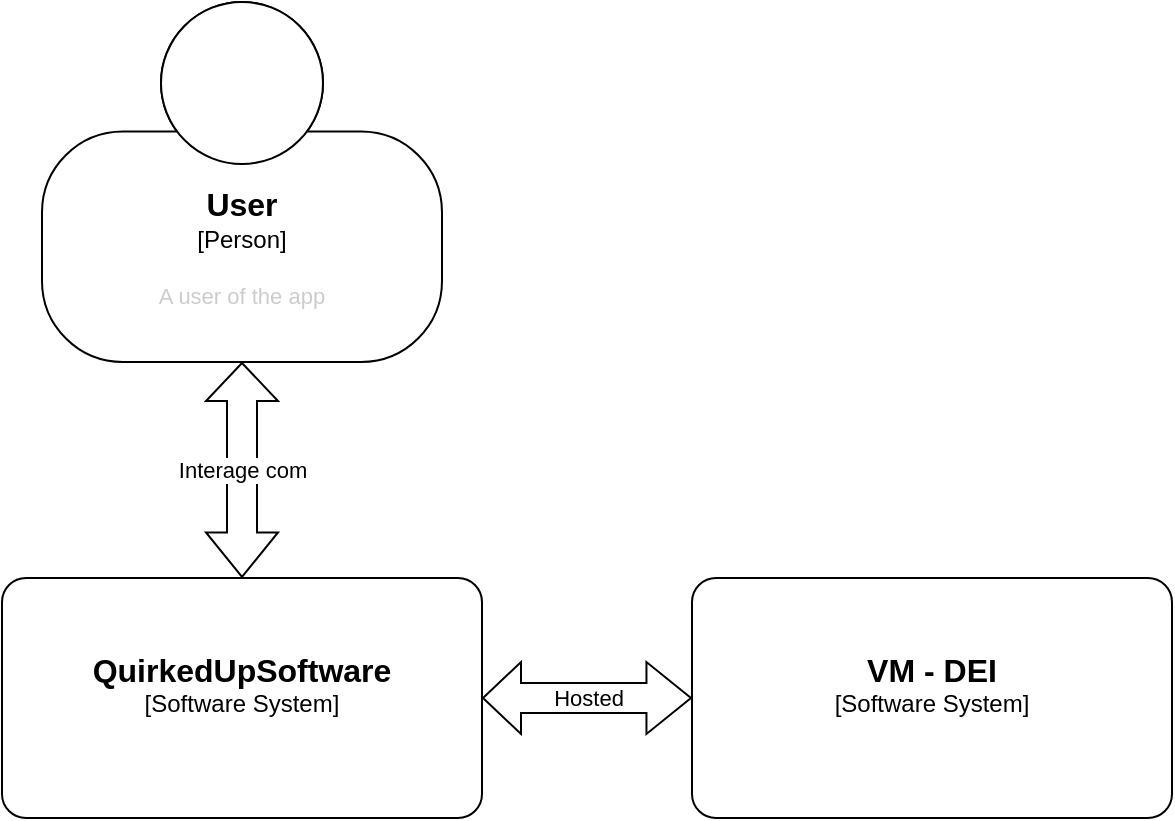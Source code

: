 <mxfile version="22.0.3" type="device" pages="4">
  <diagram id="W7zeSVAuiYal1b0tkzLF" name="Level1">
    <mxGraphModel dx="1026" dy="1912" grid="0" gridSize="10" guides="1" tooltips="1" connect="1" arrows="1" fold="1" page="1" pageScale="1" pageWidth="827" pageHeight="1169" math="0" shadow="0">
      <root>
        <mxCell id="0" />
        <mxCell id="1" parent="0" />
        <mxCell id="rMhYlK4gT5_92AhPAWjt-1" value="" style="group" parent="1" vertex="1" connectable="0">
          <mxGeometry x="121" y="-788" width="585" height="408" as="geometry" />
        </mxCell>
        <object placeholders="1" c4Name="User" c4Type="Person" c4Description="A user of the app" label="&lt;font style=&quot;font-size: 16px&quot;&gt;&lt;b&gt;%c4Name%&lt;/b&gt;&lt;/font&gt;&lt;div&gt;[%c4Type%]&lt;/div&gt;&lt;br&gt;&lt;div&gt;&lt;font style=&quot;font-size: 11px&quot;&gt;&lt;font color=&quot;#cccccc&quot;&gt;%c4Description%&lt;/font&gt;&lt;/div&gt;" id="RWp6IXZDEwHyhU9-a6Pa-1">
          <mxCell style="html=1;fontSize=12;dashed=0;whiteSpace=wrap;fillColor=default;strokeColor=default;fontColor=default;shape=mxgraph.c4.person2;align=center;metaEdit=1;points=[[0.5,0,0],[1,0.5,0],[1,0.75,0],[0.75,1,0],[0.5,1,0],[0.25,1,0],[0,0.75,0],[0,0.5,0]];resizable=0;rounded=0;labelBackgroundColor=none;fillStyle=auto;" parent="rMhYlK4gT5_92AhPAWjt-1" vertex="1">
            <mxGeometry x="20" width="200" height="180" as="geometry" />
          </mxCell>
        </object>
        <object placeholders="1" c4Name="QuirkedUpSoftware" c4Type="Software System" c4Description="" label="&lt;font style=&quot;font-size: 16px&quot;&gt;&lt;b&gt;%c4Name%&lt;/b&gt;&lt;/font&gt;&lt;div&gt;[%c4Type%]&lt;/div&gt;&lt;br&gt;&lt;div&gt;&lt;font style=&quot;font-size: 11px&quot;&gt;&lt;font color=&quot;#cccccc&quot;&gt;%c4Description%&lt;/font&gt;&lt;/div&gt;" link="data:page/id,7n5MLVSFtTWDjYzZza0r" id="FuFAVnQ8xDOjgo14CRiz-1">
          <mxCell style="rounded=1;whiteSpace=wrap;html=1;labelBackgroundColor=none;align=center;arcSize=10;metaEdit=1;resizable=0;points=[[0.25,0,0],[0.5,0,0],[0.75,0,0],[1,0.25,0],[1,0.5,0],[1,0.75,0],[0.75,1,0],[0.5,1,0],[0.25,1,0],[0,0.75,0],[0,0.5,0],[0,0.25,0]];" parent="rMhYlK4gT5_92AhPAWjt-1" vertex="1">
            <mxGeometry y="288" width="240" height="120" as="geometry" />
          </mxCell>
        </object>
        <object placeholders="1" c4Name="VM - DEI" c4Type="Software System" c4Description="" label="&lt;font style=&quot;font-size: 16px&quot;&gt;&lt;b&gt;%c4Name%&lt;/b&gt;&lt;/font&gt;&lt;div&gt;[%c4Type%]&lt;/div&gt;&lt;br&gt;&lt;div&gt;&lt;font style=&quot;font-size: 11px&quot;&gt;&lt;font color=&quot;#cccccc&quot;&gt;%c4Description%&lt;/font&gt;&lt;/div&gt;" id="FuFAVnQ8xDOjgo14CRiz-2">
          <mxCell style="rounded=1;whiteSpace=wrap;html=1;labelBackgroundColor=none;align=center;arcSize=10;metaEdit=1;resizable=0;points=[[0.25,0,0],[0.5,0,0],[0.75,0,0],[1,0.25,0],[1,0.5,0],[1,0.75,0],[0.75,1,0],[0.5,1,0],[0.25,1,0],[0,0.75,0],[0,0.5,0],[0,0.25,0]];fillColor=default;" parent="rMhYlK4gT5_92AhPAWjt-1" vertex="1">
            <mxGeometry x="345" y="288" width="240" height="120" as="geometry" />
          </mxCell>
        </object>
        <mxCell id="CQlgcReMnPMl4ZQedh1b-1" value="Hosted" style="shape=flexArrow;endArrow=classic;startArrow=classic;html=1;rounded=0;width=15;startSize=7.09;entryX=1;entryY=0.5;entryDx=0;entryDy=0;entryPerimeter=0;exitX=0;exitY=0.5;exitDx=0;exitDy=0;exitPerimeter=0;" parent="rMhYlK4gT5_92AhPAWjt-1" source="FuFAVnQ8xDOjgo14CRiz-2" target="FuFAVnQ8xDOjgo14CRiz-1" edge="1">
          <mxGeometry width="100" height="100" relative="1" as="geometry">
            <mxPoint x="345" y="347.5" as="sourcePoint" />
            <mxPoint x="240" y="347.5" as="targetPoint" />
            <Array as="points" />
          </mxGeometry>
        </mxCell>
        <mxCell id="CQlgcReMnPMl4ZQedh1b-2" value="Interage com" style="shape=flexArrow;endArrow=classic;startArrow=classic;html=1;rounded=0;width=15;startSize=7.09;entryX=0.5;entryY=1;entryDx=0;entryDy=0;entryPerimeter=0;exitX=0.5;exitY=0;exitDx=0;exitDy=0;exitPerimeter=0;" parent="rMhYlK4gT5_92AhPAWjt-1" source="FuFAVnQ8xDOjgo14CRiz-1" target="RWp6IXZDEwHyhU9-a6Pa-1" edge="1">
          <mxGeometry width="100" height="100" relative="1" as="geometry">
            <mxPoint x="119.5" y="286" as="sourcePoint" />
            <mxPoint x="119.5" y="180" as="targetPoint" />
          </mxGeometry>
        </mxCell>
      </root>
    </mxGraphModel>
  </diagram>
  <diagram id="7n5MLVSFtTWDjYzZza0r" name="Level2">
    <mxGraphModel dx="1026" dy="1912" grid="0" gridSize="10" guides="1" tooltips="1" connect="1" arrows="1" fold="1" page="1" pageScale="1" pageWidth="827" pageHeight="1169" background="none" math="0" shadow="0">
      <root>
        <mxCell id="0" />
        <mxCell id="1" parent="0" />
        <mxCell id="UjCgYjRvqK1ReB0q6Gmu-1" value="" style="group" parent="1" vertex="1" connectable="0">
          <mxGeometry x="215" y="-1045" width="397" height="921" as="geometry" />
        </mxCell>
        <object placeholders="1" c4Name="Back-End" c4Type="container" c4Technology="Django" c4Description="API Application" label="&lt;font style=&quot;font-size: 16px&quot;&gt;&lt;b&gt;%c4Name%&lt;/b&gt;&lt;/font&gt;&lt;div&gt;[%c4Type%: %c4Technology%]&lt;/div&gt;&lt;br&gt;&lt;div&gt;&lt;font style=&quot;font-size: 11px&quot;&gt;%c4Description%&lt;/font&gt;&lt;/div&gt;" link="data:page/id,qyooKgHwR9nkf5I0anN5" id="TLNvnFeLq7j_aMXm4joQ-1">
          <mxCell style="rounded=0;whiteSpace=wrap;html=1;labelBackgroundColor=none;fillColor=default;fontColor=default;align=center;arcSize=6;strokeColor=default;metaEdit=1;resizable=0;points=[[0.25,0,0],[0.5,0,0],[0.75,0,0],[1,0.25,0],[1,0.5,0],[1,0.75,0],[0.75,1,0],[0.5,1,0],[0.25,1,0],[0,0.75,0],[0,0.5,0],[0,0.25,0]];fillStyle=auto;" parent="UjCgYjRvqK1ReB0q6Gmu-1" vertex="1">
            <mxGeometry x="35" y="512" width="240" height="120" as="geometry" />
          </mxCell>
        </object>
        <object placeholders="1" c4Name="Front-End" c4Type="container" c4Technology="JS, HTML/CSS" c4Description="" label="&lt;font style=&quot;font-size: 12px;&quot;&gt;&lt;b style=&quot;font-size: 12px;&quot;&gt;%c4Name%&lt;/b&gt;&lt;/font&gt;&lt;div style=&quot;font-size: 12px;&quot;&gt;[%c4Type%: %c4Technology%]&lt;/div&gt;&lt;br style=&quot;font-size: 12px;&quot;&gt;&lt;div style=&quot;font-size: 12px;&quot;&gt;&lt;font style=&quot;font-size: 12px;&quot;&gt;%c4Description%&lt;/font&gt;&lt;/div&gt;" link="data:page/id,bSWXkAvd_tsCFk12IrZO" id="TLNvnFeLq7j_aMXm4joQ-2">
          <mxCell style="rounded=0;whiteSpace=wrap;html=1;labelBackgroundColor=none;fillColor=default;fontColor=default;align=center;arcSize=6;strokeColor=default;metaEdit=1;resizable=0;shape=mxgraph.c4.webBrowserContainer2;boundedLbl=1;strokeColor2=#0E7DAD;points=[[0.5,0,0],[1,0.25,0],[1,0.5,0],[1,0.75,0],[0.5,1,0],[0,0.75,0],[0,0.5,0],[0,0.25,0]];verticalAlign=middle;fontSize=12;fillStyle=auto;spacingTop=19;noLabel=0;" parent="UjCgYjRvqK1ReB0q6Gmu-1" vertex="1">
            <mxGeometry x="35" y="286" width="240" height="120" as="geometry" />
          </mxCell>
        </object>
        <object placeholders="1" c4Name="DataBase" c4Type="container" c4Technology="SQLite" c4Description="" label="&lt;font style=&quot;font-size: 16px&quot;&gt;&lt;b&gt;%c4Name%&lt;/b&gt;&lt;/font&gt;&lt;div&gt;[%c4Type%: %c4Technology%]&lt;/div&gt;&lt;br&gt;&lt;div&gt;&lt;font style=&quot;font-size: 11px&quot;&gt;%c4Description%&lt;/font&gt;&lt;/div&gt;" id="TLNvnFeLq7j_aMXm4joQ-3">
          <mxCell style="rounded=0;whiteSpace=wrap;html=1;labelBackgroundColor=none;fillColor=default;fontColor=default;align=center;arcSize=6;strokeColor=default;metaEdit=1;resizable=0;points=[[0.25,0,0],[0.5,0,0],[0.75,0,0],[1,0.25,0],[1,0.5,0],[1,0.75,0],[0.75,1,0],[0.5,1,0],[0.25,1,0],[0,0.75,0],[0,0.5,0],[0,0.25,0]];fillStyle=auto;" parent="UjCgYjRvqK1ReB0q6Gmu-1" vertex="1">
            <mxGeometry x="35" y="738" width="240" height="120" as="geometry" />
          </mxCell>
        </object>
        <mxCell id="jEh7TLmDipMY9ElzDevd-4" value="ORM (Django)" style="shape=flexArrow;endArrow=classic;startArrow=classic;html=1;rounded=0;width=15;startSize=7.09;entryX=0.5;entryY=1;entryDx=0;entryDy=0;entryPerimeter=0;exitX=0.5;exitY=0;exitDx=0;exitDy=0;exitPerimeter=0;" parent="UjCgYjRvqK1ReB0q6Gmu-1" source="TLNvnFeLq7j_aMXm4joQ-3" target="TLNvnFeLq7j_aMXm4joQ-1" edge="1">
          <mxGeometry width="100" height="100" relative="1" as="geometry">
            <mxPoint x="163" y="731" as="sourcePoint" />
            <mxPoint x="163" y="625" as="targetPoint" />
          </mxGeometry>
        </mxCell>
        <mxCell id="jEh7TLmDipMY9ElzDevd-5" value="HTTP" style="shape=flexArrow;endArrow=classic;startArrow=classic;html=1;rounded=0;width=15;startSize=7.09;entryX=0.5;entryY=1;entryDx=0;entryDy=0;entryPerimeter=0;exitX=0.5;exitY=0;exitDx=0;exitDy=0;exitPerimeter=0;" parent="UjCgYjRvqK1ReB0q6Gmu-1" source="TLNvnFeLq7j_aMXm4joQ-1" target="TLNvnFeLq7j_aMXm4joQ-2" edge="1">
          <mxGeometry width="100" height="100" relative="1" as="geometry">
            <mxPoint x="154.5" y="514" as="sourcePoint" />
            <mxPoint x="154.5" y="408" as="targetPoint" />
          </mxGeometry>
        </mxCell>
        <object placeholders="1" c4Name="User" c4Type="Person" c4Description="A user of the app" label="&lt;font style=&quot;font-size: 16px&quot;&gt;&lt;b&gt;%c4Name%&lt;/b&gt;&lt;/font&gt;&lt;div&gt;[%c4Type%]&lt;/div&gt;&lt;br&gt;&lt;div&gt;&lt;font style=&quot;font-size: 11px&quot;&gt;&lt;font color=&quot;#cccccc&quot;&gt;%c4Description%&lt;/font&gt;&lt;/div&gt;" id="jEh7TLmDipMY9ElzDevd-6">
          <mxCell style="html=1;fontSize=12;dashed=0;whiteSpace=wrap;fillColor=default;strokeColor=default;fontColor=default;shape=mxgraph.c4.person2;align=center;metaEdit=1;points=[[0.5,0,0],[1,0.5,0],[1,0.75,0],[0.75,1,0],[0.5,1,0],[0.25,1,0],[0,0.75,0],[0,0.5,0]];resizable=0;rounded=0;labelBackgroundColor=none;fillStyle=auto;" parent="UjCgYjRvqK1ReB0q6Gmu-1" vertex="1">
            <mxGeometry x="55" width="200" height="180" as="geometry" />
          </mxCell>
        </object>
        <mxCell id="jEh7TLmDipMY9ElzDevd-7" value="" style="shape=flexArrow;endArrow=classic;startArrow=classic;html=1;rounded=0;width=15;startSize=7.09;entryX=0.5;entryY=1;entryDx=0;entryDy=0;entryPerimeter=0;exitX=0.5;exitY=0;exitDx=0;exitDy=0;exitPerimeter=0;" parent="UjCgYjRvqK1ReB0q6Gmu-1" source="TLNvnFeLq7j_aMXm4joQ-2" target="jEh7TLmDipMY9ElzDevd-6" edge="1">
          <mxGeometry width="100" height="100" relative="1" as="geometry">
            <mxPoint x="157" y="284" as="sourcePoint" />
            <mxPoint x="157" y="178" as="targetPoint" />
          </mxGeometry>
        </mxCell>
        <mxCell id="gnmNqrGB0O0TrjazZ2YZ-1" value="Interage com" style="edgeLabel;html=1;align=center;verticalAlign=middle;resizable=0;points=[];" parent="jEh7TLmDipMY9ElzDevd-7" vertex="1" connectable="0">
          <mxGeometry x="0.085" relative="1" as="geometry">
            <mxPoint as="offset" />
          </mxGeometry>
        </mxCell>
        <mxCell id="jEh7TLmDipMY9ElzDevd-9" value="" style="shape=crossbar;whiteSpace=wrap;html=1;rounded=1;direction=south;" parent="UjCgYjRvqK1ReB0q6Gmu-1" vertex="1">
          <mxGeometry x="340" y="282" width="34" height="576" as="geometry" />
        </mxCell>
        <mxCell id="jEh7TLmDipMY9ElzDevd-12" value="VM - DEI" style="whiteSpace=wrap;html=1;" parent="UjCgYjRvqK1ReB0q6Gmu-1" vertex="1">
          <mxGeometry x="317" y="552" width="80" height="40" as="geometry" />
        </mxCell>
        <object placeholders="1" c4Name="QuirkedUpSoftware" c4Type="SystemScopeBoundary" c4Application="Software System" label="&lt;font style=&quot;font-size: 16px&quot;&gt;&lt;b&gt;&lt;div style=&quot;text-align: left&quot;&gt;%c4Name%&lt;/div&gt;&lt;/b&gt;&lt;/font&gt;&lt;div style=&quot;text-align: left&quot;&gt;[%c4Application%]&lt;/div&gt;" id="gnmNqrGB0O0TrjazZ2YZ-2">
          <mxCell style="rounded=1;fontSize=11;whiteSpace=wrap;html=1;dashed=1;arcSize=20;fillColor=none;strokeColor=#666666;fontColor=#999999;labelBackgroundColor=none;align=left;verticalAlign=bottom;labelBorderColor=none;spacingTop=0;spacing=10;dashPattern=8 4;metaEdit=1;rotatable=0;perimeter=rectanglePerimeter;labelPadding=0;allowArrows=0;connectable=0;expand=0;recursiveResize=0;editable=1;pointerEvents=0;absoluteArcSize=1;points=[[0.25,0,0],[0.5,0,0],[0.75,0,0],[1,0.25,0],[1,0.5,0],[1,0.75,0],[0.75,1,0],[0.5,1,0],[0.25,1,0],[0,0.75,0],[0,0.5,0],[0,0.25,0]];" parent="UjCgYjRvqK1ReB0q6Gmu-1" vertex="1">
            <mxGeometry y="252" width="302" height="669" as="geometry" />
          </mxCell>
        </object>
      </root>
    </mxGraphModel>
  </diagram>
  <diagram id="qyooKgHwR9nkf5I0anN5" name="BackEnd">
    <mxGraphModel dx="1026" dy="743" grid="0" gridSize="10" guides="1" tooltips="1" connect="1" arrows="1" fold="1" page="1" pageScale="1" pageWidth="2336" pageHeight="1654" background="none" math="0" shadow="0">
      <root>
        <mxCell id="0" />
        <mxCell id="1" parent="0" />
        <mxCell id="N8XQ37z7VI6CD78aaAB8-1" value="" style="group" parent="1" vertex="1" connectable="0">
          <mxGeometry x="269" y="201" width="1798" height="1252" as="geometry" />
        </mxCell>
        <object c4Type="Autenticação" c4Container="Container" c4Technology="JavaScript" c4Description="Login e Registo" label="&lt;font style=&quot;font-size: 16px&quot;&gt;&lt;b&gt;%c4Type%&lt;/b&gt;&lt;/font&gt;&lt;div&gt;[%c4Container%:&amp;nbsp;%c4Technology%]&lt;/div&gt;&lt;br&gt;&lt;div&gt;&lt;font style=&quot;font-size: 11px&quot;&gt;&lt;font color=&quot;#E6E6E6&quot;&gt;%c4Description%&lt;/font&gt;&lt;/div&gt;" placeholders="1" id="I7LqDZJ3CJZZwzFoDigh-1">
          <mxCell style="shape=mxgraph.c4.webBrowserContainer2;whiteSpace=wrap;html=1;boundedLbl=1;rounded=0;labelBackgroundColor=none;strokeColor=default;strokeColor2=#0E7DAD;fontSize=12;align=center;metaEdit=1;points=[[0.5,0,0],[1,0.25,0],[1,0.5,0],[1,0.75,0],[0.5,1,0],[0,0.75,0],[0,0.5,0],[0,0.25,0]];resizable=0;rotation=0;fillColor=default;fillStyle=auto;gradientColor=none;strokeWidth=1;shadow=0;" parent="N8XQ37z7VI6CD78aaAB8-1" vertex="1">
            <mxGeometry x="489.629" width="240" height="160" as="geometry" />
          </mxCell>
        </object>
        <object placeholders="1" c4Type="Admin" c4Container="Container" c4Technology="JavaScript" c4Description="Import/Export" label="&lt;font style=&quot;font-size: 16px&quot;&gt;&lt;b&gt;%c4Type%&lt;/b&gt;&lt;/font&gt;&lt;div&gt;[%c4Container%:&amp;nbsp;%c4Technology%]&lt;/div&gt;&lt;br&gt;&lt;div&gt;&lt;font style=&quot;font-size: 11px&quot;&gt;&lt;font color=&quot;#E6E6E6&quot;&gt;%c4Description%&lt;/font&gt;&lt;/div&gt;" id="PHthmckFnBj6GMdcYPBt-1">
          <mxCell style="shape=mxgraph.c4.webBrowserContainer2;whiteSpace=wrap;html=1;boundedLbl=1;rounded=0;labelBackgroundColor=none;strokeColor=default;strokeColor2=#0E7DAD;fontSize=12;align=center;metaEdit=1;points=[[0.5,0,0],[1,0.25,0],[1,0.5,0],[1,0.75,0],[0.5,1,0],[0,0.75,0],[0,0.5,0],[0,0.25,0]];resizable=0;fillStyle=auto;" parent="N8XQ37z7VI6CD78aaAB8-1" vertex="1">
            <mxGeometry x="1528.3" y="891.063" width="240" height="160" as="geometry" />
          </mxCell>
        </object>
        <object placeholders="1" c4Type="CreateQuiz" c4Container="Container" c4Technology="JavaScript" c4Description="Criação de questões" label="&lt;font style=&quot;font-size: 16px&quot;&gt;&lt;b&gt;%c4Type%&lt;/b&gt;&lt;/font&gt;&lt;div&gt;[%c4Container%:&amp;nbsp;%c4Technology%]&lt;/div&gt;&lt;br&gt;&lt;div&gt;&lt;font style=&quot;font-size: 11px&quot;&gt;&lt;font color=&quot;#E6E6E6&quot;&gt;%c4Description%&lt;/font&gt;&lt;/div&gt;" id="yzRLdxZ8VSo4Qz4Puve0-1">
          <mxCell style="shape=mxgraph.c4.webBrowserContainer2;whiteSpace=wrap;html=1;boundedLbl=1;rounded=0;labelBackgroundColor=none;strokeColor=default;strokeColor2=#0E7DAD;fontSize=12;align=center;metaEdit=1;points=[[0.5,0,0],[1,0.25,0],[1,0.5,0],[1,0.75,0],[0.5,1,0],[0,0.75,0],[0,0.5,0],[0,0.25,0]];resizable=0;fillStyle=auto;" parent="N8XQ37z7VI6CD78aaAB8-1" vertex="1">
            <mxGeometry x="22.475" width="240" height="160" as="geometry" />
          </mxCell>
        </object>
        <object placeholders="1" c4Type="ReviewQuiz" c4Container="Container" c4Technology="JavaScript" c4Description="Validação de questões" label="&lt;font style=&quot;font-size: 16px&quot;&gt;&lt;b&gt;%c4Type%&lt;/b&gt;&lt;/font&gt;&lt;div&gt;[%c4Container%:&amp;nbsp;%c4Technology%]&lt;/div&gt;&lt;br&gt;&lt;div&gt;&lt;font style=&quot;font-size: 11px&quot;&gt;&lt;font color=&quot;#E6E6E6&quot;&gt;%c4Description%&lt;/font&gt;&lt;/div&gt;" id="4HwgXqDOS0TsbnJ4wdgq-1">
          <mxCell style="shape=mxgraph.c4.webBrowserContainer2;whiteSpace=wrap;html=1;boundedLbl=1;rounded=0;labelBackgroundColor=none;strokeColor=default;strokeColor2=#0E7DAD;fontSize=12;align=center;metaEdit=1;points=[[0.5,0,0],[1,0.25,0],[1,0.5,0],[1,0.75,0],[0.5,1,0],[0,0.75,0],[0,0.5,0],[0,0.25,0]];resizable=0;fillStyle=auto;" parent="N8XQ37z7VI6CD78aaAB8-1" vertex="1">
            <mxGeometry x="1528.3" y="665.477" width="240" height="160" as="geometry" />
          </mxCell>
        </object>
        <object placeholders="1" c4Type="CreateTest" c4Container="Container" c4Technology="JavaScript" c4Description="Criação de um teste" label="&lt;font style=&quot;font-size: 16px&quot;&gt;&lt;b&gt;%c4Type%&lt;/b&gt;&lt;/font&gt;&lt;div&gt;[%c4Container%:&amp;nbsp;%c4Technology%]&lt;/div&gt;&lt;br&gt;&lt;div&gt;&lt;font style=&quot;font-size: 11px&quot;&gt;&lt;font color=&quot;#E6E6E6&quot;&gt;%c4Description%&lt;/font&gt;&lt;/div&gt;" id="y0l5qcVMaJ8DRe2l7gMj-1">
          <mxCell style="shape=mxgraph.c4.webBrowserContainer2;whiteSpace=wrap;html=1;boundedLbl=1;rounded=0;labelBackgroundColor=none;strokeColor=default;strokeColor2=#0E7DAD;fontSize=12;align=center;metaEdit=1;points=[[0.5,0,0],[1,0.25,0],[1,0.5,0],[1,0.75,0],[0.5,1,0],[0,0.75,0],[0,0.5,0],[0,0.25,0]];resizable=0;fillStyle=auto;" parent="N8XQ37z7VI6CD78aaAB8-1" vertex="1">
            <mxGeometry x="921.475" width="240" height="160" as="geometry" />
          </mxCell>
        </object>
        <object placeholders="1" c4Type="SolveTest" c4Container="Container" c4Technology="JavaScript" c4Description="Resolução de um teste" label="&lt;font style=&quot;font-size: 16px&quot;&gt;&lt;b&gt;%c4Type%&lt;/b&gt;&lt;/font&gt;&lt;div&gt;[%c4Container%:&amp;nbsp;%c4Technology%]&lt;/div&gt;&lt;br&gt;&lt;div&gt;&lt;font style=&quot;font-size: 11px&quot;&gt;&lt;font color=&quot;#E6E6E6&quot;&gt;%c4Description%&lt;/font&gt;&lt;/div&gt;" id="IMZYx-yUG_YBl6SAn0AE-1">
          <mxCell style="shape=mxgraph.c4.webBrowserContainer2;whiteSpace=wrap;html=1;boundedLbl=1;rounded=0;labelBackgroundColor=none;strokeColor=default;strokeColor2=#0E7DAD;fontSize=12;align=center;metaEdit=1;points=[[0.5,0,0],[1,0.25,0],[1,0.5,0],[1,0.75,0],[0.5,1,0],[0,0.75,0],[0,0.5,0],[0,0.25,0]];resizable=0;fillStyle=auto;" parent="N8XQ37z7VI6CD78aaAB8-1" vertex="1">
            <mxGeometry x="1528.3" y="214.306" width="240" height="160" as="geometry" />
          </mxCell>
        </object>
        <object placeholders="1" c4Type="Profile" c4Container="Container" c4Technology="JavaScript" c4Description="Consulta do perfil de um user" label="&lt;font style=&quot;font-size: 16px&quot;&gt;&lt;b&gt;%c4Type%&lt;/b&gt;&lt;/font&gt;&lt;div&gt;[%c4Container%:&amp;nbsp;%c4Technology%]&lt;/div&gt;&lt;br&gt;&lt;div&gt;&lt;font style=&quot;font-size: 11px&quot;&gt;&lt;font color=&quot;#E6E6E6&quot;&gt;%c4Description%&lt;/font&gt;&lt;/div&gt;" id="sPyPz_i8Z7CjeB8h4v_E-1">
          <mxCell style="shape=mxgraph.c4.webBrowserContainer2;whiteSpace=wrap;html=1;boundedLbl=1;rounded=0;labelBackgroundColor=none;strokeColor=default;strokeColor2=#0E7DAD;fontSize=12;align=center;metaEdit=1;points=[[0.5,0,0],[1,0.25,0],[1,0.5,0],[1,0.75,0],[0.5,1,0],[0,0.75,0],[0,0.5,0],[0,0.25,0]];resizable=0;fillStyle=auto;" parent="N8XQ37z7VI6CD78aaAB8-1" vertex="1">
            <mxGeometry x="1528.3" y="439.892" width="240" height="160" as="geometry" />
          </mxCell>
        </object>
        <mxCell id="YxGHfP7fK5dpNuyqqb7S-6" value="" style="group" parent="N8XQ37z7VI6CD78aaAB8-1" vertex="1" connectable="0">
          <mxGeometry y="236.865" width="1372.099" height="1015.135" as="geometry" />
        </mxCell>
        <mxCell id="clMkcxHVFuiZug1YhBEx-1" value="" style="rounded=0;whiteSpace=wrap;html=1;dashed=1;" parent="YxGHfP7fK5dpNuyqqb7S-6" vertex="1">
          <mxGeometry x="251.812" y="852.714" width="881.341" height="162.422" as="geometry" />
        </mxCell>
        <mxCell id="clMkcxHVFuiZug1YhBEx-7" value="Registo [User]" style="rounded=1;whiteSpace=wrap;html=1;fontSize=12;glass=0;strokeWidth=1;shadow=0;" parent="YxGHfP7fK5dpNuyqqb7S-6" vertex="1">
          <mxGeometry x="489.634" y="81.211" width="167.874" height="54.141" as="geometry" />
        </mxCell>
        <mxCell id="clMkcxHVFuiZug1YhBEx-10" value="Token Válido?" style="rhombus;whiteSpace=wrap;html=1;shadow=0;fontFamily=Helvetica;fontSize=12;align=center;strokeWidth=1;spacing=6;spacingTop=-4;" parent="YxGHfP7fK5dpNuyqqb7S-6" vertex="1">
          <mxGeometry x="279.791" y="257.168" width="139.895" height="108.281" as="geometry" />
        </mxCell>
        <mxCell id="clMkcxHVFuiZug1YhBEx-11" value="Login [User]" style="rounded=1;whiteSpace=wrap;html=1;fontSize=12;glass=0;strokeWidth=1;shadow=0;" parent="YxGHfP7fK5dpNuyqqb7S-6" vertex="1">
          <mxGeometry x="265.801" y="446.659" width="167.874" height="54.141" as="geometry" />
        </mxCell>
        <mxCell id="clMkcxHVFuiZug1YhBEx-8" value="no" style="rounded=0;html=1;jettySize=auto;orthogonalLoop=1;fontSize=11;endArrow=block;endFill=0;endSize=8;strokeWidth=1;shadow=0;labelBackgroundColor=none;edgeStyle=orthogonalEdgeStyle;" parent="YxGHfP7fK5dpNuyqqb7S-6" source="clMkcxHVFuiZug1YhBEx-10" target="clMkcxHVFuiZug1YhBEx-11" edge="1">
          <mxGeometry x="0.333" y="20" relative="1" as="geometry">
            <mxPoint as="offset" />
          </mxGeometry>
        </mxCell>
        <mxCell id="clMkcxHVFuiZug1YhBEx-12" value="Autenticação do Utilizador Executada&amp;nbsp;" style="rounded=1;whiteSpace=wrap;html=1;fontSize=12;glass=0;strokeWidth=1;shadow=0;" parent="YxGHfP7fK5dpNuyqqb7S-6" vertex="1">
          <mxGeometry x="489.634" y="284.238" width="167.874" height="54.141" as="geometry" />
        </mxCell>
        <mxCell id="clMkcxHVFuiZug1YhBEx-9" value="yes" style="edgeStyle=orthogonalEdgeStyle;rounded=0;html=1;jettySize=auto;orthogonalLoop=1;fontSize=11;endArrow=block;endFill=0;endSize=8;strokeWidth=1;shadow=0;labelBackgroundColor=none;" parent="YxGHfP7fK5dpNuyqqb7S-6" source="clMkcxHVFuiZug1YhBEx-10" target="clMkcxHVFuiZug1YhBEx-12" edge="1">
          <mxGeometry x="-0.012" y="10" relative="1" as="geometry">
            <mxPoint as="offset" />
          </mxGeometry>
        </mxCell>
        <mxCell id="clMkcxHVFuiZug1YhBEx-13" value="Dados de Autenticação Válidos?&amp;nbsp;" style="rhombus;whiteSpace=wrap;html=1;shadow=0;fontFamily=Helvetica;fontSize=12;align=center;strokeWidth=1;spacing=6;spacingTop=-4;" parent="YxGHfP7fK5dpNuyqqb7S-6" vertex="1">
          <mxGeometry x="279.791" y="583.364" width="139.895" height="135.351" as="geometry" />
        </mxCell>
        <mxCell id="clMkcxHVFuiZug1YhBEx-14" value="" style="endArrow=classic;html=1;rounded=0;exitX=0.5;exitY=1;exitDx=0;exitDy=0;entryX=0.5;entryY=0;entryDx=0;entryDy=0;" parent="YxGHfP7fK5dpNuyqqb7S-6" source="clMkcxHVFuiZug1YhBEx-11" target="clMkcxHVFuiZug1YhBEx-13" edge="1">
          <mxGeometry width="50" height="50" relative="1" as="geometry">
            <mxPoint x="475.644" y="568.476" as="sourcePoint" />
            <mxPoint x="545.592" y="500.8" as="targetPoint" />
          </mxGeometry>
        </mxCell>
        <mxCell id="clMkcxHVFuiZug1YhBEx-15" value="yes" style="edgeStyle=orthogonalEdgeStyle;rounded=0;html=1;jettySize=auto;orthogonalLoop=1;fontSize=11;endArrow=block;endFill=0;endSize=8;strokeWidth=1;shadow=0;labelBackgroundColor=none;entryX=0.164;entryY=0.989;entryDx=0;entryDy=0;entryPerimeter=0;" parent="YxGHfP7fK5dpNuyqqb7S-6" target="clMkcxHVFuiZug1YhBEx-12" edge="1">
          <mxGeometry x="0.044" y="20" relative="1" as="geometry">
            <mxPoint as="offset" />
            <mxPoint x="419.686" y="649.686" as="sourcePoint" />
            <mxPoint x="517.613" y="351.914" as="targetPoint" />
            <Array as="points">
              <mxPoint x="419.159" y="650.814" />
              <mxPoint x="518.049" y="650.814" />
              <mxPoint x="518.049" y="337.25" />
            </Array>
          </mxGeometry>
        </mxCell>
        <mxCell id="clMkcxHVFuiZug1YhBEx-16" value="" style="endArrow=none;html=1;rounded=0;entryX=0;entryY=0.5;entryDx=0;entryDy=0;" parent="YxGHfP7fK5dpNuyqqb7S-6" target="clMkcxHVFuiZug1YhBEx-13" edge="1">
          <mxGeometry width="50" height="50" relative="1" as="geometry">
            <mxPoint x="251.812" y="473.73" as="sourcePoint" />
            <mxPoint x="265.801" y="649.686" as="targetPoint" />
            <Array as="points">
              <mxPoint x="251.812" y="649.686" />
            </Array>
          </mxGeometry>
        </mxCell>
        <mxCell id="clMkcxHVFuiZug1YhBEx-17" value="" style="endArrow=classic;html=1;rounded=0;entryX=0;entryY=0.5;entryDx=0;entryDy=0;" parent="YxGHfP7fK5dpNuyqqb7S-6" target="clMkcxHVFuiZug1YhBEx-11" edge="1">
          <mxGeometry width="50" height="50" relative="1" as="geometry">
            <mxPoint x="251.812" y="473.73" as="sourcePoint" />
            <mxPoint x="545.592" y="541.405" as="targetPoint" />
          </mxGeometry>
        </mxCell>
        <mxCell id="clMkcxHVFuiZug1YhBEx-18" value="no" style="text;html=1;strokeColor=none;fillColor=none;align=center;verticalAlign=middle;whiteSpace=wrap;rounded=0;" parent="YxGHfP7fK5dpNuyqqb7S-6" vertex="1">
          <mxGeometry x="235.989" y="541.405" width="83.937" height="40.605" as="geometry" />
        </mxCell>
        <mxCell id="clMkcxHVFuiZug1YhBEx-19" value="Criação do Utilizador&amp;nbsp;" style="rounded=1;whiteSpace=wrap;html=1;fontSize=12;glass=0;strokeWidth=1;shadow=0;" parent="YxGHfP7fK5dpNuyqqb7S-6" vertex="1">
          <mxGeometry x="489.634" y="182.724" width="167.874" height="54.141" as="geometry" />
        </mxCell>
        <mxCell id="clMkcxHVFuiZug1YhBEx-20" value="" style="endArrow=classic;html=1;rounded=0;exitX=0.5;exitY=1;exitDx=0;exitDy=0;entryX=0.5;entryY=0;entryDx=0;entryDy=0;" parent="YxGHfP7fK5dpNuyqqb7S-6" source="clMkcxHVFuiZug1YhBEx-7" target="clMkcxHVFuiZug1YhBEx-19" edge="1">
          <mxGeometry width="50" height="50" relative="1" as="geometry">
            <mxPoint x="643.519" y="257.168" as="sourcePoint" />
            <mxPoint x="713.467" y="189.492" as="targetPoint" />
          </mxGeometry>
        </mxCell>
        <mxCell id="clMkcxHVFuiZug1YhBEx-21" value="" style="endArrow=classic;html=1;rounded=0;exitX=0.5;exitY=1;exitDx=0;exitDy=0;entryX=0.5;entryY=0;entryDx=0;entryDy=0;" parent="YxGHfP7fK5dpNuyqqb7S-6" source="clMkcxHVFuiZug1YhBEx-19" target="clMkcxHVFuiZug1YhBEx-12" edge="1">
          <mxGeometry width="50" height="50" relative="1" as="geometry">
            <mxPoint x="699.477" y="406.054" as="sourcePoint" />
            <mxPoint x="769.425" y="338.378" as="targetPoint" />
          </mxGeometry>
        </mxCell>
        <mxCell id="clMkcxHVFuiZug1YhBEx-22" value="Criar Questão [User]" style="rounded=1;whiteSpace=wrap;html=1;fontSize=12;glass=0;strokeWidth=1;shadow=0;" parent="YxGHfP7fK5dpNuyqqb7S-6" vertex="1">
          <mxGeometry x="489.634" y="717.362" width="167.874" height="54.141" as="geometry" />
        </mxCell>
        <mxCell id="clMkcxHVFuiZug1YhBEx-23" value="Criar Teste [User]" style="rounded=1;whiteSpace=wrap;html=1;fontSize=12;glass=0;strokeWidth=1;shadow=0;" parent="YxGHfP7fK5dpNuyqqb7S-6" vertex="1">
          <mxGeometry x="895.331" y="392.519" width="167.874" height="54.141" as="geometry" />
        </mxCell>
        <mxCell id="clMkcxHVFuiZug1YhBEx-25" value="&lt;p style=&quot;line-height: 110%;&quot;&gt;&lt;font style=&quot;font-size: 11px;&quot;&gt;É Solver (Tem 3 questões aceites)&amp;nbsp;&lt;/font&gt;&lt;/p&gt;" style="rhombus;whiteSpace=wrap;html=1;shadow=0;fontFamily=Helvetica;fontSize=12;align=center;strokeWidth=1;spacing=6;spacingTop=-4;" parent="YxGHfP7fK5dpNuyqqb7S-6" vertex="1">
          <mxGeometry x="853.362" y="236.865" width="181.864" height="148.886" as="geometry" />
        </mxCell>
        <mxCell id="clMkcxHVFuiZug1YhBEx-26" value="" style="edgeStyle=orthogonalEdgeStyle;rounded=0;orthogonalLoop=1;jettySize=auto;html=1;exitX=1;exitY=0.5;exitDx=0;exitDy=0;" parent="YxGHfP7fK5dpNuyqqb7S-6" source="clMkcxHVFuiZug1YhBEx-12" target="clMkcxHVFuiZug1YhBEx-25" edge="1">
          <mxGeometry relative="1" as="geometry">
            <mxPoint x="909.824" y="303.728" as="sourcePoint" />
            <mxPoint x="1147.142" y="500.8" as="targetPoint" />
          </mxGeometry>
        </mxCell>
        <mxCell id="clMkcxHVFuiZug1YhBEx-27" value="" style="endArrow=classic;html=1;rounded=0;entryX=0;entryY=0.5;entryDx=0;entryDy=0;exitX=1;exitY=0.75;exitDx=0;exitDy=0;" parent="YxGHfP7fK5dpNuyqqb7S-6" source="clMkcxHVFuiZug1YhBEx-12" target="clMkcxHVFuiZug1YhBEx-23" edge="1">
          <mxGeometry width="50" height="50" relative="1" as="geometry">
            <mxPoint x="867.337" y="284.238" as="sourcePoint" />
            <mxPoint x="1147.142" y="385.751" as="targetPoint" />
          </mxGeometry>
        </mxCell>
        <mxCell id="clMkcxHVFuiZug1YhBEx-28" value="Resolver Teste [User]" style="rounded=1;whiteSpace=wrap;html=1;fontSize=12;glass=0;strokeWidth=1;shadow=0;" parent="YxGHfP7fK5dpNuyqqb7S-6" vertex="1">
          <mxGeometry x="1189.111" y="284.238" width="167.874" height="54.141" as="geometry" />
        </mxCell>
        <mxCell id="clMkcxHVFuiZug1YhBEx-29" value="Consultar Estatísticas do Utilizador [User]" style="rounded=1;whiteSpace=wrap;html=1;fontSize=12;glass=0;strokeWidth=1;shadow=0;" parent="YxGHfP7fK5dpNuyqqb7S-6" vertex="1">
          <mxGeometry x="895.331" y="473.73" width="167.874" height="54.141" as="geometry" />
        </mxCell>
        <mxCell id="clMkcxHVFuiZug1YhBEx-30" value="" style="endArrow=classic;html=1;rounded=0;fontSize=12;startSize=8;endSize=8;curved=1;entryX=0;entryY=0.5;entryDx=0;entryDy=0;exitX=1;exitY=1;exitDx=0;exitDy=0;" parent="YxGHfP7fK5dpNuyqqb7S-6" source="clMkcxHVFuiZug1YhBEx-12" target="clMkcxHVFuiZug1YhBEx-29" edge="1">
          <mxGeometry width="50" height="50" relative="1" as="geometry">
            <mxPoint x="657.508" y="324.843" as="sourcePoint" />
            <mxPoint x="895.331" y="446.659" as="targetPoint" />
            <Array as="points" />
          </mxGeometry>
        </mxCell>
        <mxCell id="clMkcxHVFuiZug1YhBEx-31" value="Apagar Questão [User]" style="rounded=1;whiteSpace=wrap;html=1;fontSize=12;glass=0;strokeWidth=1;shadow=0;" parent="YxGHfP7fK5dpNuyqqb7S-6" vertex="1">
          <mxGeometry x="671.498" y="717.362" width="167.874" height="54.141" as="geometry" />
        </mxCell>
        <mxCell id="clMkcxHVFuiZug1YhBEx-32" value="Importar Questões [User]" style="rounded=1;whiteSpace=wrap;html=1;fontSize=12;glass=0;strokeWidth=1;shadow=0;" parent="YxGHfP7fK5dpNuyqqb7S-6" vertex="1">
          <mxGeometry x="895.331" y="636.151" width="167.874" height="54.141" as="geometry" />
        </mxCell>
        <mxCell id="clMkcxHVFuiZug1YhBEx-33" value="Exportar Questões [User]" style="rounded=1;whiteSpace=wrap;html=1;fontSize=12;glass=0;strokeWidth=1;shadow=0;" parent="YxGHfP7fK5dpNuyqqb7S-6" vertex="1">
          <mxGeometry x="895.331" y="717.362" width="167.874" height="54.141" as="geometry" />
        </mxCell>
        <mxCell id="clMkcxHVFuiZug1YhBEx-34" value="" style="endArrow=classic;html=1;rounded=0;fontSize=12;startSize=8;endSize=8;curved=1;entryX=0.5;entryY=0;entryDx=0;entryDy=0;exitX=0.58;exitY=0.965;exitDx=0;exitDy=0;exitPerimeter=0;" parent="YxGHfP7fK5dpNuyqqb7S-6" source="clMkcxHVFuiZug1YhBEx-12" target="clMkcxHVFuiZug1YhBEx-31" edge="1">
          <mxGeometry width="50" height="50" relative="1" as="geometry">
            <mxPoint x="794.83" y="344.117" as="sourcePoint" />
            <mxPoint x="811.393" y="419.589" as="targetPoint" />
          </mxGeometry>
        </mxCell>
        <mxCell id="clMkcxHVFuiZug1YhBEx-35" value="" style="endArrow=classic;html=1;rounded=0;fontSize=12;startSize=8;endSize=8;curved=1;entryX=0.5;entryY=0;entryDx=0;entryDy=0;exitX=0.5;exitY=1;exitDx=0;exitDy=0;" parent="YxGHfP7fK5dpNuyqqb7S-6" source="clMkcxHVFuiZug1YhBEx-12" target="clMkcxHVFuiZug1YhBEx-22" edge="1">
          <mxGeometry width="50" height="50" relative="1" as="geometry">
            <mxPoint x="741.446" y="554.941" as="sourcePoint" />
            <mxPoint x="811.393" y="487.265" as="targetPoint" />
          </mxGeometry>
        </mxCell>
        <mxCell id="clMkcxHVFuiZug1YhBEx-36" value="" style="endArrow=classic;html=1;rounded=0;fontSize=12;startSize=8;endSize=8;curved=1;entryX=0;entryY=0.5;entryDx=0;entryDy=0;" parent="YxGHfP7fK5dpNuyqqb7S-6" target="clMkcxHVFuiZug1YhBEx-37" edge="1">
          <mxGeometry width="50" height="50" relative="1" as="geometry">
            <mxPoint x="629.529" y="338.378" as="sourcePoint" />
            <mxPoint x="1220.448" y="697.059" as="targetPoint" />
            <Array as="points" />
          </mxGeometry>
        </mxCell>
        <mxCell id="clMkcxHVFuiZug1YhBEx-37" value="Votar para Aprovar uma Questão [User]" style="rounded=1;whiteSpace=wrap;html=1;fontSize=12;glass=0;strokeWidth=1;shadow=0;" parent="YxGHfP7fK5dpNuyqqb7S-6" vertex="1">
          <mxGeometry x="895.331" y="554.941" width="167.874" height="54.141" as="geometry" />
        </mxCell>
        <mxCell id="clMkcxHVFuiZug1YhBEx-38" value="" style="endArrow=classic;html=1;rounded=0;fontSize=12;startSize=8;endSize=8;curved=1;entryX=0;entryY=0.5;entryDx=0;entryDy=0;" parent="YxGHfP7fK5dpNuyqqb7S-6" target="clMkcxHVFuiZug1YhBEx-32" edge="1">
          <mxGeometry width="50" height="50" relative="1" as="geometry">
            <mxPoint x="615.54" y="338.378" as="sourcePoint" />
            <mxPoint x="811.393" y="487.265" as="targetPoint" />
          </mxGeometry>
        </mxCell>
        <mxCell id="clMkcxHVFuiZug1YhBEx-39" value="" style="endArrow=classic;html=1;rounded=0;fontSize=12;startSize=8;endSize=8;curved=1;entryX=0;entryY=0.5;entryDx=0;entryDy=0;" parent="YxGHfP7fK5dpNuyqqb7S-6" target="clMkcxHVFuiZug1YhBEx-33" edge="1">
          <mxGeometry width="50" height="50" relative="1" as="geometry">
            <mxPoint x="601.55" y="338.378" as="sourcePoint" />
            <mxPoint x="811.393" y="487.265" as="targetPoint" />
            <Array as="points" />
          </mxGeometry>
        </mxCell>
        <mxCell id="clMkcxHVFuiZug1YhBEx-41" value="" style="endArrow=classic;html=1;rounded=0;entryX=0.111;entryY=-0.002;entryDx=0;entryDy=0;entryPerimeter=0;" parent="YxGHfP7fK5dpNuyqqb7S-6" target="clMkcxHVFuiZug1YhBEx-1" edge="1">
          <mxGeometry width="50" height="50" relative="1" as="geometry">
            <mxPoint x="349.739" y="717.362" as="sourcePoint" />
            <mxPoint x="384.712" y="893.319" as="targetPoint" />
          </mxGeometry>
        </mxCell>
        <mxCell id="clMkcxHVFuiZug1YhBEx-42" value="" style="endArrow=classic;html=1;rounded=0;entryX=0.001;entryY=0.361;entryDx=0;entryDy=0;entryPerimeter=0;" parent="YxGHfP7fK5dpNuyqqb7S-6" target="clMkcxHVFuiZug1YhBEx-1" edge="1">
          <mxGeometry width="50" height="50" relative="1" as="geometry">
            <mxPoint x="487.983" y="189.492" as="sourcePoint" />
            <mxPoint x="237.822" y="910.915" as="targetPoint" />
            <Array as="points">
              <mxPoint x="139.345" y="191.748" />
              <mxPoint x="134.85" y="911.366" />
            </Array>
          </mxGeometry>
        </mxCell>
        <mxCell id="clMkcxHVFuiZug1YhBEx-43" value="&lt;p style=&quot;line-height: 120%; font-size: 11px;&quot;&gt;Authorization header foi enviado pelo browser?&amp;nbsp;&lt;/p&gt;" style="rhombus;whiteSpace=wrap;html=1;shadow=0;fontFamily=Helvetica;fontSize=12;align=center;strokeWidth=1;spacing=6;spacingTop=2;" parent="YxGHfP7fK5dpNuyqqb7S-6" vertex="1">
          <mxGeometry x="279.791" y="81.211" width="139.895" height="135.351" as="geometry" />
        </mxCell>
        <mxCell id="clMkcxHVFuiZug1YhBEx-24" style="edgeStyle=orthogonalEdgeStyle;rounded=0;orthogonalLoop=1;jettySize=auto;html=1;" parent="YxGHfP7fK5dpNuyqqb7S-6" source="clMkcxHVFuiZug1YhBEx-25" target="clMkcxHVFuiZug1YhBEx-28" edge="1">
          <mxGeometry relative="1" as="geometry" />
        </mxCell>
        <mxCell id="clMkcxHVFuiZug1YhBEx-44" value="" style="endArrow=classic;html=1;rounded=0;entryX=0.365;entryY=0.008;entryDx=0;entryDy=0;entryPerimeter=0;exitX=0.5;exitY=1;exitDx=0;exitDy=0;" parent="YxGHfP7fK5dpNuyqqb7S-6" source="clMkcxHVFuiZug1YhBEx-22" target="clMkcxHVFuiZug1YhBEx-1" edge="1">
          <mxGeometry width="50" height="50" relative="1" as="geometry">
            <mxPoint x="601.55" y="757.968" as="sourcePoint" />
            <mxPoint x="601.55" y="839.178" as="targetPoint" />
          </mxGeometry>
        </mxCell>
        <mxCell id="clMkcxHVFuiZug1YhBEx-45" value="" style="endArrow=classic;html=1;rounded=0;exitX=0.5;exitY=1;exitDx=0;exitDy=0;" parent="YxGHfP7fK5dpNuyqqb7S-6" source="clMkcxHVFuiZug1YhBEx-31" edge="1">
          <mxGeometry width="50" height="50" relative="1" as="geometry">
            <mxPoint x="573.571" y="717.362" as="sourcePoint" />
            <mxPoint x="755.435" y="852.714" as="targetPoint" />
          </mxGeometry>
        </mxCell>
        <mxCell id="clMkcxHVFuiZug1YhBEx-46" value="" style="endArrow=classic;html=1;rounded=0;entryX=0.825;entryY=-0.041;entryDx=0;entryDy=0;entryPerimeter=0;exitX=0.5;exitY=1;exitDx=0;exitDy=0;" parent="YxGHfP7fK5dpNuyqqb7S-6" source="clMkcxHVFuiZug1YhBEx-33" target="clMkcxHVFuiZug1YhBEx-1" edge="1">
          <mxGeometry width="50" height="50" relative="1" as="geometry">
            <mxPoint x="797.404" y="764.735" as="sourcePoint" />
            <mxPoint x="797.404" y="864.895" as="targetPoint" />
          </mxGeometry>
        </mxCell>
        <mxCell id="clMkcxHVFuiZug1YhBEx-47" value="" style="endArrow=classic;html=1;rounded=0;entryX=0.963;entryY=-0.031;entryDx=0;entryDy=0;entryPerimeter=0;exitX=1;exitY=0.75;exitDx=0;exitDy=0;" parent="YxGHfP7fK5dpNuyqqb7S-6" source="clMkcxHVFuiZug1YhBEx-32" target="clMkcxHVFuiZug1YhBEx-1" edge="1">
          <mxGeometry width="50" height="50" relative="1" as="geometry">
            <mxPoint x="573.571" y="717.362" as="sourcePoint" />
            <mxPoint x="643.519" y="649.686" as="targetPoint" />
            <Array as="points">
              <mxPoint x="1100.151" y="676.757" />
            </Array>
          </mxGeometry>
        </mxCell>
        <mxCell id="clMkcxHVFuiZug1YhBEx-48" value="" style="endArrow=classic;html=1;rounded=0;exitX=1;exitY=0.75;exitDx=0;exitDy=0;entryX=1;entryY=0.25;entryDx=0;entryDy=0;" parent="YxGHfP7fK5dpNuyqqb7S-6" source="clMkcxHVFuiZug1YhBEx-37" target="clMkcxHVFuiZug1YhBEx-1" edge="1">
          <mxGeometry width="50" height="50" relative="1" as="geometry">
            <mxPoint x="1077.195" y="609.081" as="sourcePoint" />
            <mxPoint x="1161.132" y="920.389" as="targetPoint" />
            <Array as="points">
              <mxPoint x="1160.834" y="595.546" />
              <mxPoint x="1161.132" y="730.897" />
              <mxPoint x="1161.132" y="893.319" />
            </Array>
          </mxGeometry>
        </mxCell>
        <mxCell id="clMkcxHVFuiZug1YhBEx-49" value="" style="endArrow=classic;html=1;rounded=0;exitX=1;exitY=0.75;exitDx=0;exitDy=0;entryX=1.002;entryY=0.42;entryDx=0;entryDy=0;entryPerimeter=0;" parent="YxGHfP7fK5dpNuyqqb7S-6" source="clMkcxHVFuiZug1YhBEx-29" target="clMkcxHVFuiZug1YhBEx-1" edge="1">
          <mxGeometry width="50" height="50" relative="1" as="geometry">
            <mxPoint x="1091.184" y="582.011" as="sourcePoint" />
            <mxPoint x="1133.153" y="969.116" as="targetPoint" />
            <Array as="points">
              <mxPoint x="1191.175" y="514.335" />
              <mxPoint x="1189.111" y="920.389" />
            </Array>
          </mxGeometry>
        </mxCell>
        <mxCell id="clMkcxHVFuiZug1YhBEx-6" value="no" style="edgeStyle=orthogonalEdgeStyle;rounded=0;html=1;jettySize=auto;orthogonalLoop=1;fontSize=11;endArrow=block;endFill=0;endSize=8;strokeWidth=1;shadow=0;labelBackgroundColor=none;" parent="YxGHfP7fK5dpNuyqqb7S-6" source="clMkcxHVFuiZug1YhBEx-43" target="clMkcxHVFuiZug1YhBEx-7" edge="1">
          <mxGeometry x="0.125" y="15" relative="1" as="geometry">
            <mxPoint as="offset" />
          </mxGeometry>
        </mxCell>
        <mxCell id="clMkcxHVFuiZug1YhBEx-50" value="" style="endArrow=classic;html=1;rounded=0;exitX=0.5;exitY=1;exitDx=0;exitDy=0;entryX=1;entryY=0.75;entryDx=0;entryDy=0;" parent="YxGHfP7fK5dpNuyqqb7S-6" source="clMkcxHVFuiZug1YhBEx-28" target="clMkcxHVFuiZug1YhBEx-1" edge="1">
          <mxGeometry width="50" height="50" relative="1" as="geometry">
            <mxPoint x="1077.195" y="460.195" as="sourcePoint" />
            <mxPoint x="1147.142" y="982.651" as="targetPoint" />
            <Array as="points">
              <mxPoint x="1273.048" y="974.53" />
            </Array>
          </mxGeometry>
        </mxCell>
        <mxCell id="clMkcxHVFuiZug1YhBEx-51" value="" style="endArrow=classic;html=1;rounded=0;exitX=1;exitY=0.5;exitDx=0;exitDy=0;" parent="YxGHfP7fK5dpNuyqqb7S-6" source="clMkcxHVFuiZug1YhBEx-23" edge="1">
          <mxGeometry width="50" height="50" relative="1" as="geometry">
            <mxPoint x="1063.205" y="527.87" as="sourcePoint" />
            <mxPoint x="1133.153" y="947.459" as="targetPoint" />
            <Array as="points">
              <mxPoint x="1217.09" y="419.589" />
              <mxPoint x="1217.09" y="947.459" />
            </Array>
          </mxGeometry>
        </mxCell>
        <mxCell id="clMkcxHVFuiZug1YhBEx-52" value="read" style="text;html=1;strokeColor=none;fillColor=none;align=center;verticalAlign=middle;whiteSpace=wrap;rounded=0;rotation=0;" parent="YxGHfP7fK5dpNuyqqb7S-6" vertex="1">
          <mxGeometry x="330.153" y="757.968" width="83.937" height="40.605" as="geometry" />
        </mxCell>
        <mxCell id="clMkcxHVFuiZug1YhBEx-53" value="write" style="text;html=1;strokeColor=none;fillColor=none;align=center;verticalAlign=middle;whiteSpace=wrap;rounded=0;rotation=0;" parent="YxGHfP7fK5dpNuyqqb7S-6" vertex="1">
          <mxGeometry x="138.886" y="878.205" width="83.937" height="40.605" as="geometry" />
        </mxCell>
        <mxCell id="clMkcxHVFuiZug1YhBEx-54" value="write" style="text;html=1;strokeColor=none;fillColor=none;align=center;verticalAlign=middle;whiteSpace=wrap;rounded=0;rotation=0;" parent="YxGHfP7fK5dpNuyqqb7S-6" vertex="1">
          <mxGeometry x="559.582" y="771.503" width="83.937" height="40.605" as="geometry" />
        </mxCell>
        <mxCell id="clMkcxHVFuiZug1YhBEx-55" value="read/write" style="text;html=1;strokeColor=none;fillColor=none;align=center;verticalAlign=middle;whiteSpace=wrap;rounded=0;rotation=0;" parent="YxGHfP7fK5dpNuyqqb7S-6" vertex="1">
          <mxGeometry x="756.834" y="771.503" width="83.937" height="40.605" as="geometry" />
        </mxCell>
        <mxCell id="clMkcxHVFuiZug1YhBEx-57" value="write" style="text;html=1;strokeColor=none;fillColor=none;align=center;verticalAlign=middle;whiteSpace=wrap;rounded=0;rotation=0;" parent="YxGHfP7fK5dpNuyqqb7S-6" vertex="1">
          <mxGeometry x="1046.417" y="648.559" width="83.937" height="40.605" as="geometry" />
        </mxCell>
        <mxCell id="clMkcxHVFuiZug1YhBEx-58" value="read/write" style="text;html=1;strokeColor=none;fillColor=none;align=center;verticalAlign=middle;whiteSpace=wrap;rounded=0;rotation=0;" parent="YxGHfP7fK5dpNuyqqb7S-6" vertex="1">
          <mxGeometry x="1077.195" y="565.092" width="83.937" height="40.605" as="geometry" />
        </mxCell>
        <mxCell id="clMkcxHVFuiZug1YhBEx-59" value="read/write" style="text;html=1;strokeColor=none;fillColor=none;align=center;verticalAlign=middle;whiteSpace=wrap;rounded=0;rotation=0;" parent="YxGHfP7fK5dpNuyqqb7S-6" vertex="1">
          <mxGeometry x="1133.153" y="385.751" width="83.937" height="40.605" as="geometry" />
        </mxCell>
        <mxCell id="clMkcxHVFuiZug1YhBEx-60" value="read" style="text;html=1;strokeColor=none;fillColor=none;align=center;verticalAlign=middle;whiteSpace=wrap;rounded=0;rotation=0;" parent="YxGHfP7fK5dpNuyqqb7S-6" vertex="1">
          <mxGeometry x="1119.163" y="485.009" width="83.937" height="40.605" as="geometry" />
        </mxCell>
        <mxCell id="clMkcxHVFuiZug1YhBEx-61" value="read/write" style="text;html=1;strokeColor=none;fillColor=none;align=center;verticalAlign=middle;whiteSpace=wrap;rounded=0;rotation=0;" parent="YxGHfP7fK5dpNuyqqb7S-6" vertex="1">
          <mxGeometry x="1265.339" y="586.523" width="83.937" height="40.605" as="geometry" />
        </mxCell>
        <mxCell id="clMkcxHVFuiZug1YhBEx-5" value="yes" style="rounded=0;html=1;jettySize=auto;orthogonalLoop=1;fontSize=11;endArrow=block;endFill=0;endSize=8;strokeWidth=1;shadow=0;labelBackgroundColor=none;edgeStyle=orthogonalEdgeStyle;" parent="YxGHfP7fK5dpNuyqqb7S-6" source="clMkcxHVFuiZug1YhBEx-43" target="clMkcxHVFuiZug1YhBEx-10" edge="1">
          <mxGeometry y="20" relative="1" as="geometry">
            <mxPoint as="offset" />
          </mxGeometry>
        </mxCell>
        <object placeholders="1" c4Name="API Application" c4Type="ContainerScopeBoundary" c4Application="Container" label="&lt;font style=&quot;font-size: 16px&quot;&gt;&lt;b&gt;&lt;div style=&quot;text-align: left&quot;&gt;%c4Name%&lt;/div&gt;&lt;/b&gt;&lt;/font&gt;&lt;div style=&quot;text-align: left&quot;&gt;[%c4Application%]&lt;/div&gt;" id="jBpyGhEJ-KC0cIM0ruBI-2">
          <mxCell style="rounded=1;fontSize=11;whiteSpace=wrap;html=1;dashed=1;arcSize=20;fillColor=none;strokeColor=#666666;fontColor=#999999;labelBackgroundColor=none;align=left;verticalAlign=bottom;labelBorderColor=none;spacingTop=0;spacing=10;dashPattern=8 4;metaEdit=1;rotatable=0;perimeter=rectanglePerimeter;labelPadding=0;allowArrows=0;connectable=0;expand=0;recursiveResize=0;editable=1;pointerEvents=0;absoluteArcSize=1;points=[[0.25,0,0],[0.5,0,0],[0.75,0,0],[1,0.25,0],[1,0.5,0],[1,0.75,0],[0.75,1,0],[0.5,1,0],[0.25,1,0],[0,0.75,0],[0,0.5,0],[0,0.25,0]];strokeWidth=1;" parent="YxGHfP7fK5dpNuyqqb7S-6" vertex="1">
            <mxGeometry x="-13.485" y="6.768" width="1385.584" height="818.876" as="geometry" />
          </mxCell>
        </object>
        <object c4Type="Base de Dados" c4Container="Container" c4Technology="SQLite" label="&lt;font style=&quot;font-size: 16px&quot;&gt;&lt;b&gt;%c4Type%&lt;/b&gt;&lt;/font&gt;&lt;div&gt;[%c4Container%:&amp;nbsp;%c4Technology%]&lt;/div&gt;&lt;br&gt;&lt;div&gt;&lt;font style=&quot;font-size: 11px&quot;&gt;&lt;font color=&quot;#E6E6E6&quot;&gt;%c4Description%&lt;/font&gt;&lt;/div&gt;" placeholders="1" c4Description="" id="jBpyGhEJ-KC0cIM0ruBI-3">
          <mxCell style="shape=cylinder3;size=10;whiteSpace=wrap;html=1;boundedLbl=1;rounded=0;labelBackgroundColor=none;fontSize=12;align=center;metaEdit=1;points=[[0.5,0,0],[1,0.25,0],[1,0.5,0],[1,0.75,0],[0.5,1,0],[0,0.75,0],[0,0.5,0],[0,0.25,0]];resizable=1;rotation=0;autosize=0;editable=1;movable=1;rotatable=1;deletable=1;locked=0;connectable=1;recursiveResize=1;collapsible=0;container=1;strokeColor=default;strokeWidth=2;fillStyle=auto;" parent="YxGHfP7fK5dpNuyqqb7S-6" vertex="1">
            <mxGeometry x="615.568" y="879.784" width="153.83" height="108.281" as="geometry" />
          </mxCell>
        </object>
        <mxCell id="clMkcxHVFuiZug1YhBEx-56" value="read" style="text;html=1;strokeColor=none;fillColor=none;align=center;verticalAlign=middle;whiteSpace=wrap;rounded=0;rotation=0;" parent="YxGHfP7fK5dpNuyqqb7S-6" vertex="1">
          <mxGeometry x="959.682" y="776.014" width="83.937" height="40.605" as="geometry" />
        </mxCell>
        <mxCell id="YxGHfP7fK5dpNuyqqb7S-11" value="comunica com" style="edgeStyle=orthogonalEdgeStyle;rounded=0;orthogonalLoop=1;jettySize=auto;html=1;exitX=0.004;exitY=0.557;exitDx=0;exitDy=0;entryX=1;entryY=0.75;entryDx=0;entryDy=0;exitPerimeter=0;dashed=1;dashPattern=1 1;" parent="N8XQ37z7VI6CD78aaAB8-1" source="PHthmckFnBj6GMdcYPBt-1" target="clMkcxHVFuiZug1YhBEx-33" edge="1">
          <mxGeometry x="-0.503" relative="1" as="geometry">
            <Array as="points">
              <mxPoint x="1529.424" y="994.832" />
            </Array>
            <mxPoint as="offset" />
          </mxGeometry>
        </mxCell>
        <mxCell id="YxGHfP7fK5dpNuyqqb7S-12" value="comunica com" style="edgeStyle=orthogonalEdgeStyle;rounded=0;orthogonalLoop=1;jettySize=auto;html=1;exitX=-0.002;exitY=0.311;exitDx=0;exitDy=0;entryX=1;entryY=0.25;entryDx=0;entryDy=0;exitPerimeter=0;dashed=1;dashPattern=1 1;" parent="N8XQ37z7VI6CD78aaAB8-1" source="PHthmckFnBj6GMdcYPBt-1" target="clMkcxHVFuiZug1YhBEx-32" edge="1">
          <mxGeometry x="-0.447" relative="1" as="geometry">
            <Array as="points">
              <mxPoint x="1415.925" y="947.459" />
              <mxPoint x="1415.925" y="886.551" />
            </Array>
            <mxPoint as="offset" />
          </mxGeometry>
        </mxCell>
        <mxCell id="YxGHfP7fK5dpNuyqqb7S-14" value="comunica com" style="edgeStyle=orthogonalEdgeStyle;rounded=0;orthogonalLoop=1;jettySize=auto;html=1;entryX=1;entryY=0;entryDx=0;entryDy=0;dashed=1;dashPattern=1 1;" parent="N8XQ37z7VI6CD78aaAB8-1" target="clMkcxHVFuiZug1YhBEx-37" edge="1">
          <mxGeometry x="-0.509" y="-2" relative="1" as="geometry">
            <mxPoint x="1528.3" y="789.55" as="sourcePoint" />
            <Array as="points">
              <mxPoint x="1528.3" y="791.805" />
            </Array>
            <mxPoint as="offset" />
          </mxGeometry>
        </mxCell>
        <mxCell id="YxGHfP7fK5dpNuyqqb7S-15" value="comunica com" style="edgeStyle=orthogonalEdgeStyle;rounded=0;orthogonalLoop=1;jettySize=auto;html=1;exitX=0;exitY=0.75;exitDx=0;exitDy=0;entryX=1;entryY=0;entryDx=0;entryDy=0;exitPerimeter=0;dashed=1;dashPattern=1 1;" parent="N8XQ37z7VI6CD78aaAB8-1" source="sPyPz_i8Z7CjeB8h4v_E-1" target="clMkcxHVFuiZug1YhBEx-29" edge="1">
          <mxGeometry x="-0.476" relative="1" as="geometry">
            <Array as="points">
              <mxPoint x="1415.925" y="575.243" />
              <mxPoint x="1415.925" y="710.595" />
            </Array>
            <mxPoint as="offset" />
          </mxGeometry>
        </mxCell>
        <mxCell id="YxGHfP7fK5dpNuyqqb7S-16" value="comunica com" style="edgeStyle=orthogonalEdgeStyle;rounded=0;orthogonalLoop=1;jettySize=auto;html=1;exitX=0;exitY=0.5;exitDx=0;exitDy=0;entryX=1;entryY=0.25;entryDx=0;entryDy=0;exitPerimeter=0;dashed=1;dashPattern=1 1;" parent="N8XQ37z7VI6CD78aaAB8-1" source="IMZYx-yUG_YBl6SAn0AE-1" target="clMkcxHVFuiZug1YhBEx-28" edge="1">
          <mxGeometry relative="1" as="geometry">
            <Array as="points">
              <mxPoint x="1415.925" y="304.541" />
              <mxPoint x="1415.925" y="534.638" />
            </Array>
          </mxGeometry>
        </mxCell>
        <mxCell id="YxGHfP7fK5dpNuyqqb7S-17" value="comunica com" style="edgeStyle=orthogonalEdgeStyle;rounded=0;orthogonalLoop=1;jettySize=auto;html=1;exitX=0.53;exitY=0.981;exitDx=0;exitDy=0;entryX=1;entryY=0;entryDx=0;entryDy=0;exitPerimeter=0;dashed=1;dashPattern=1 1;" parent="N8XQ37z7VI6CD78aaAB8-1" source="y0l5qcVMaJ8DRe2l7gMj-1" target="clMkcxHVFuiZug1YhBEx-23" edge="1">
          <mxGeometry x="-0.78" relative="1" as="geometry">
            <Array as="points">
              <mxPoint x="1064.191" y="180.468" />
              <mxPoint x="1063.068" y="180.468" />
            </Array>
            <mxPoint as="offset" />
          </mxGeometry>
        </mxCell>
        <mxCell id="YxGHfP7fK5dpNuyqqb7S-19" value="comunica com" style="edgeStyle=orthogonalEdgeStyle;rounded=0;orthogonalLoop=1;jettySize=auto;html=1;exitX=0.5;exitY=1;exitDx=0;exitDy=0;exitPerimeter=0;entryX=0;entryY=0.5;entryDx=0;entryDy=0;dashed=1;dashPattern=1 1;" parent="N8XQ37z7VI6CD78aaAB8-1" source="yzRLdxZ8VSo4Qz4Puve0-1" target="clMkcxHVFuiZug1YhBEx-22" edge="1">
          <mxGeometry x="-0.92" relative="1" as="geometry">
            <mxPoint as="offset" />
          </mxGeometry>
        </mxCell>
        <mxCell id="YxGHfP7fK5dpNuyqqb7S-20" value="comunica com" style="edgeStyle=orthogonalEdgeStyle;rounded=0;orthogonalLoop=1;jettySize=auto;html=1;entryX=0.802;entryY=0.049;entryDx=0;entryDy=0;entryPerimeter=0;dashed=1;dashPattern=1 1;" parent="N8XQ37z7VI6CD78aaAB8-1" source="I7LqDZJ3CJZZwzFoDigh-1" target="clMkcxHVFuiZug1YhBEx-7" edge="1">
          <mxGeometry x="-0.357" relative="1" as="geometry">
            <mxPoint y="-1" as="offset" />
          </mxGeometry>
        </mxCell>
        <mxCell id="YxGHfP7fK5dpNuyqqb7S-22" style="edgeStyle=orthogonalEdgeStyle;rounded=0;orthogonalLoop=1;jettySize=auto;html=1;entryX=0.5;entryY=0;entryDx=0;entryDy=0;" parent="N8XQ37z7VI6CD78aaAB8-1" source="YxGHfP7fK5dpNuyqqb7S-21" target="clMkcxHVFuiZug1YhBEx-43" edge="1">
          <mxGeometry relative="1" as="geometry">
            <Array as="points">
              <mxPoint x="404.55" y="270.703" />
              <mxPoint x="349.486" y="270.703" />
            </Array>
          </mxGeometry>
        </mxCell>
        <mxCell id="YxGHfP7fK5dpNuyqqb7S-21" value="Entrada na Landing Page [User]" style="rounded=1;whiteSpace=wrap;html=1;fontSize=12;glass=0;strokeWidth=1;shadow=0;dashed=1;" parent="N8XQ37z7VI6CD78aaAB8-1" vertex="1">
          <mxGeometry x="337.125" y="146.631" width="134.85" height="67.676" as="geometry" />
        </mxCell>
        <mxCell id="YxGHfP7fK5dpNuyqqb7S-23" value="comunica com" style="edgeStyle=orthogonalEdgeStyle;rounded=0;orthogonalLoop=1;jettySize=auto;html=1;exitX=0;exitY=0.5;exitDx=0;exitDy=0;entryX=0;entryY=0;entryDx=0;entryDy=0;dashed=1;dashPattern=1 1;exitPerimeter=0;" parent="N8XQ37z7VI6CD78aaAB8-1" source="I7LqDZJ3CJZZwzFoDigh-1" target="clMkcxHVFuiZug1YhBEx-11" edge="1">
          <mxGeometry x="-0.12" relative="1" as="geometry">
            <Array as="points">
              <mxPoint x="314.65" y="90.234" />
              <mxPoint x="314.65" y="203.027" />
              <mxPoint x="265.205" y="203.027" />
            </Array>
            <mxPoint as="offset" />
          </mxGeometry>
        </mxCell>
        <mxCell id="jBpyGhEJ-KC0cIM0ruBI-1" style="edgeStyle=orthogonalEdgeStyle;rounded=0;orthogonalLoop=1;jettySize=auto;html=1;exitX=0.5;exitY=0;exitDx=0;exitDy=0;entryX=0.01;entryY=0.681;entryDx=0;entryDy=0;entryPerimeter=0;" parent="N8XQ37z7VI6CD78aaAB8-1" source="YxGHfP7fK5dpNuyqqb7S-21" target="I7LqDZJ3CJZZwzFoDigh-1" edge="1">
          <mxGeometry relative="1" as="geometry" />
        </mxCell>
      </root>
    </mxGraphModel>
  </diagram>
  <diagram id="bSWXkAvd_tsCFk12IrZO" name="FrontEnd">
    <mxGraphModel dx="7404" dy="5311" grid="0" gridSize="10" guides="1" tooltips="1" connect="1" arrows="1" fold="1" page="1" pageScale="1" pageWidth="3300" pageHeight="2339" math="0" shadow="0">
      <root>
        <mxCell id="0" />
        <mxCell id="1" parent="0" />
        <mxCell id="v5BvNIy_yjGMQrVk9MFP-1" value="" style="group" vertex="1" connectable="0" parent="1">
          <mxGeometry x="-3227" y="-2115" width="3198" height="1970" as="geometry" />
        </mxCell>
        <mxCell id="SUS5FGJaybXMIl3Ot1Ep-1" value="CreateTest" style="verticalAlign=top;align=left;spacingTop=8;spacingLeft=2;spacingRight=12;shape=cube;size=10;direction=south;fontStyle=4;html=1;rounded=0;shadow=0;comic=0;labelBackgroundColor=none;strokeWidth=1;fontFamily=Verdana;fontSize=12;" vertex="1" parent="v5BvNIy_yjGMQrVk9MFP-1">
          <mxGeometry x="2358.879" y="987.771" width="402.975" height="235.886" as="geometry" />
        </mxCell>
        <mxCell id="SUS5FGJaybXMIl3Ot1Ep-2" value="Home" style="verticalAlign=top;align=left;spacingTop=8;spacingLeft=2;spacingRight=12;shape=cube;size=10;direction=south;fontStyle=4;html=1;rounded=0;shadow=0;comic=0;labelBackgroundColor=none;strokeWidth=1;fontFamily=Verdana;fontSize=12;" vertex="1" parent="v5BvNIy_yjGMQrVk9MFP-1">
          <mxGeometry x="1071.324" y="329.257" width="344.003" height="294.857" as="geometry" />
        </mxCell>
        <mxCell id="SUS5FGJaybXMIl3Ot1Ep-3" value="App" style="verticalAlign=top;align=left;spacingTop=8;spacingLeft=2;spacingRight=12;shape=cube;size=10;direction=south;fontStyle=4;html=1;rounded=0;shadow=0;comic=0;labelBackgroundColor=none;strokeWidth=1;fontFamily=Verdana;fontSize=12;" vertex="1" parent="v5BvNIy_yjGMQrVk9MFP-1">
          <mxGeometry x="1481.671" width="535.662" height="157.257" as="geometry" />
        </mxCell>
        <mxCell id="SUS5FGJaybXMIl3Ot1Ep-4" value="NavBar&lt;br&gt;" style="verticalAlign=top;align=left;spacingTop=8;spacingLeft=2;spacingRight=12;shape=cube;size=10;direction=south;fontStyle=4;html=1;rounded=0;shadow=0;comic=0;labelBackgroundColor=none;strokeWidth=1;fontFamily=Verdana;fontSize=12;" vertex="1" parent="v5BvNIy_yjGMQrVk9MFP-1">
          <mxGeometry x="1358.812" y="1331.771" width="442.29" height="167.086" as="geometry" />
        </mxCell>
        <mxCell id="SUS5FGJaybXMIl3Ot1Ep-5" value="Autenticação" style="verticalAlign=top;align=left;spacingTop=8;spacingLeft=2;spacingRight=12;shape=cube;size=10;direction=south;fontStyle=4;html=1;rounded=0;shadow=0;comic=0;labelBackgroundColor=none;strokeWidth=1;fontFamily=Verdana;fontSize=12;" vertex="1" parent="v5BvNIy_yjGMQrVk9MFP-1">
          <mxGeometry x="1552.928" y="319.429" width="393.146" height="461.943" as="geometry" />
        </mxCell>
        <mxCell id="SUS5FGJaybXMIl3Ot1Ep-6" value="Header" style="html=1;rounded=0;shadow=0;comic=0;labelBackgroundColor=none;strokeWidth=1;fontFamily=Verdana;fontSize=12;align=center;" vertex="1" parent="v5BvNIy_yjGMQrVk9MFP-1">
          <mxGeometry x="1602.072" y="373.486" width="117.944" height="49.143" as="geometry" />
        </mxCell>
        <mxCell id="SUS5FGJaybXMIl3Ot1Ep-7" value="Login.js" style="shape=component;align=left;spacingLeft=36;rounded=0;shadow=0;comic=0;labelBackgroundColor=none;strokeWidth=1;fontFamily=Verdana;fontSize=12;html=1;" vertex="1" parent="v5BvNIy_yjGMQrVk9MFP-1">
          <mxGeometry x="1759.33" y="368.571" width="117.944" height="58.971" as="geometry" />
        </mxCell>
        <mxCell id="SUS5FGJaybXMIl3Ot1Ep-8" style="edgeStyle=orthogonalEdgeStyle;rounded=0;html=1;labelBackgroundColor=none;startArrow=none;startFill=0;startSize=8;endArrow=open;endFill=0;endSize=16;fontFamily=Verdana;fontSize=12;dashed=1;fontColor=default;" edge="1" parent="v5BvNIy_yjGMQrVk9MFP-1" source="SUS5FGJaybXMIl3Ot1Ep-7" target="SUS5FGJaybXMIl3Ot1Ep-6">
          <mxGeometry relative="1" as="geometry">
            <Array as="points">
              <mxPoint x="1798.645" y="452.114" />
              <mxPoint x="1665.958" y="452.114" />
            </Array>
          </mxGeometry>
        </mxCell>
        <mxCell id="SUS5FGJaybXMIl3Ot1Ep-9" value="LoginForm" style="html=1;rounded=0;shadow=0;comic=0;labelBackgroundColor=none;strokeWidth=1;fontFamily=Verdana;fontSize=12;align=center;" vertex="1" parent="v5BvNIy_yjGMQrVk9MFP-1">
          <mxGeometry x="1602.072" y="481.6" width="117.944" height="49.143" as="geometry" />
        </mxCell>
        <mxCell id="SUS5FGJaybXMIl3Ot1Ep-10" style="edgeStyle=orthogonalEdgeStyle;rounded=0;html=1;labelBackgroundColor=none;startArrow=none;startFill=0;startSize=8;endArrow=open;endFill=0;endSize=16;fontFamily=Verdana;fontSize=12;dashed=1;fontColor=default;" edge="1" parent="v5BvNIy_yjGMQrVk9MFP-1">
          <mxGeometry relative="1" as="geometry">
            <Array as="points">
              <mxPoint x="1813.388" y="560.229" />
              <mxPoint x="1661.044" y="560.229" />
              <mxPoint x="1661.044" y="530.743" />
            </Array>
            <mxPoint x="1813.388" y="427.543" as="sourcePoint" />
            <mxPoint x="1661.044" y="530.743" as="targetPoint" />
          </mxGeometry>
        </mxCell>
        <mxCell id="SUS5FGJaybXMIl3Ot1Ep-11" value="RegisterForm" style="html=1;rounded=0;shadow=0;comic=0;labelBackgroundColor=none;strokeWidth=1;fontFamily=Verdana;fontSize=12;align=center;" vertex="1" parent="v5BvNIy_yjGMQrVk9MFP-1">
          <mxGeometry x="1592.243" y="584.8" width="137.601" height="54.057" as="geometry" />
        </mxCell>
        <mxCell id="SUS5FGJaybXMIl3Ot1Ep-12" style="edgeStyle=orthogonalEdgeStyle;rounded=0;html=1;labelBackgroundColor=none;startArrow=none;startFill=0;startSize=8;endArrow=open;endFill=0;endSize=16;fontFamily=Verdana;fontSize=12;dashed=1;fontColor=default;" edge="1" parent="v5BvNIy_yjGMQrVk9MFP-1" source="SUS5FGJaybXMIl3Ot1Ep-7">
          <mxGeometry relative="1" as="geometry">
            <Array as="points">
              <mxPoint x="1828.131" y="663.429" />
              <mxPoint x="1661.044" y="663.429" />
            </Array>
            <mxPoint x="1847.788" y="520.914" as="sourcePoint" />
            <mxPoint x="1661.044" y="638.857" as="targetPoint" />
          </mxGeometry>
        </mxCell>
        <mxCell id="SUS5FGJaybXMIl3Ot1Ep-13" style="edgeStyle=orthogonalEdgeStyle;rounded=0;orthogonalLoop=1;jettySize=auto;html=1;endSize=16;endArrow=open;endFill=0;dashed=1;exitX=0;exitY=0;exitDx=300;exitDy=180;strokeWidth=3;exitPerimeter=0;entryX=0;entryY=0;entryDx=0;entryDy=220;entryPerimeter=0;labelBackgroundColor=none;fontColor=default;" edge="1" parent="v5BvNIy_yjGMQrVk9MFP-1" source="SUS5FGJaybXMIl3Ot1Ep-2" target="SUS5FGJaybXMIl3Ot1Ep-4">
          <mxGeometry relative="1" as="geometry">
            <mxPoint x="1336.698" y="643.771" as="sourcePoint" />
            <mxPoint x="1562.757" y="1493.943" as="targetPoint" />
            <Array as="points">
              <mxPoint x="1238.411" y="869.829" />
              <mxPoint x="1585.363" y="869.829" />
            </Array>
          </mxGeometry>
        </mxCell>
        <mxCell id="SUS5FGJaybXMIl3Ot1Ep-14" value="Home.js" style="shape=component;align=left;spacingLeft=36;rounded=0;shadow=0;comic=0;labelBackgroundColor=none;strokeWidth=1;fontFamily=Verdana;fontSize=12;html=1;" vertex="1" parent="v5BvNIy_yjGMQrVk9MFP-1">
          <mxGeometry x="1110.639" y="368.571" width="117.944" height="58.971" as="geometry" />
        </mxCell>
        <mxCell id="SUS5FGJaybXMIl3Ot1Ep-15" value="MyQuizzes" style="html=1;rounded=0;shadow=0;comic=0;labelBackgroundColor=none;strokeWidth=1;fontFamily=Verdana;fontSize=12;align=center;" vertex="1" parent="v5BvNIy_yjGMQrVk9MFP-1">
          <mxGeometry x="1267.897" y="373.486" width="108.115" height="49.143" as="geometry" />
        </mxCell>
        <mxCell id="SUS5FGJaybXMIl3Ot1Ep-16" style="edgeStyle=orthogonalEdgeStyle;rounded=0;html=1;dashed=1;labelBackgroundColor=none;startArrow=none;startFill=0;startSize=8;endArrow=open;endFill=0;endSize=16;fontFamily=Verdana;fontSize=12;fontColor=default;" edge="1" parent="v5BvNIy_yjGMQrVk9MFP-1" source="SUS5FGJaybXMIl3Ot1Ep-14" target="SUS5FGJaybXMIl3Ot1Ep-15">
          <mxGeometry relative="1" as="geometry" />
        </mxCell>
        <mxCell id="SUS5FGJaybXMIl3Ot1Ep-17" value="HallofFame" style="html=1;rounded=0;shadow=0;comic=0;labelBackgroundColor=none;strokeWidth=1;fontFamily=Verdana;fontSize=12;align=center;" vertex="1" parent="v5BvNIy_yjGMQrVk9MFP-1">
          <mxGeometry x="1267.897" y="457.029" width="117.944" height="49.143" as="geometry" />
        </mxCell>
        <mxCell id="SUS5FGJaybXMIl3Ot1Ep-18" value="Home" style="html=1;rounded=0;shadow=0;comic=0;labelBackgroundColor=none;strokeWidth=1;fontFamily=Verdana;fontSize=12;align=center;" vertex="1" parent="v5BvNIy_yjGMQrVk9MFP-1">
          <mxGeometry x="1277.726" y="545.486" width="117.944" height="58.971" as="geometry" />
        </mxCell>
        <mxCell id="SUS5FGJaybXMIl3Ot1Ep-19" style="edgeStyle=orthogonalEdgeStyle;rounded=0;html=1;dashed=1;labelBackgroundColor=none;startArrow=none;startFill=0;startSize=8;endArrow=open;endFill=0;endSize=16;fontFamily=Verdana;fontSize=12;entryX=0;entryY=0.75;entryDx=0;entryDy=0;exitX=0.5;exitY=1;exitDx=0;exitDy=0;fontColor=default;" edge="1" parent="v5BvNIy_yjGMQrVk9MFP-1" source="SUS5FGJaybXMIl3Ot1Ep-14" target="SUS5FGJaybXMIl3Ot1Ep-17">
          <mxGeometry relative="1" as="geometry">
            <mxPoint x="1238.411" y="407.886" as="sourcePoint" />
            <mxPoint x="1277.726" y="407.886" as="targetPoint" />
            <Array as="points">
              <mxPoint x="1169.611" y="494.377" />
            </Array>
          </mxGeometry>
        </mxCell>
        <mxCell id="SUS5FGJaybXMIl3Ot1Ep-20" style="edgeStyle=none;rounded=0;html=1;dashed=1;labelBackgroundColor=none;startArrow=none;startFill=0;startSize=8;endArrow=open;endFill=0;endSize=16;fontFamily=Verdana;fontSize=12;exitX=0.25;exitY=1;exitDx=0;exitDy=0;fontColor=default;" edge="1" parent="v5BvNIy_yjGMQrVk9MFP-1" source="SUS5FGJaybXMIl3Ot1Ep-14">
          <mxGeometry relative="1" as="geometry">
            <mxPoint x="1027.095" y="615.269" as="sourcePoint" />
            <mxPoint x="1277.726" y="584.8" as="targetPoint" />
            <Array as="points">
              <mxPoint x="1140.125" y="506.171" />
              <mxPoint x="1140.125" y="545.486" />
              <mxPoint x="1140.125" y="584.8" />
            </Array>
          </mxGeometry>
        </mxCell>
        <mxCell id="SUS5FGJaybXMIl3Ot1Ep-21" value="NavBar.js" style="shape=component;align=left;spacingLeft=36;rounded=0;shadow=0;comic=0;labelBackgroundColor=none;strokeWidth=1;fontFamily=Verdana;fontSize=12;html=1;" vertex="1" parent="v5BvNIy_yjGMQrVk9MFP-1">
          <mxGeometry x="1427.613" y="1390.743" width="117.944" height="58.971" as="geometry" />
        </mxCell>
        <mxCell id="SUS5FGJaybXMIl3Ot1Ep-22" value="NavBar." style="html=1;rounded=0;shadow=0;comic=0;labelBackgroundColor=none;strokeWidth=1;fontFamily=Verdana;fontSize=12;align=center;" vertex="1" parent="v5BvNIy_yjGMQrVk9MFP-1">
          <mxGeometry x="1614.357" y="1395.657" width="108.115" height="49.143" as="geometry" />
        </mxCell>
        <mxCell id="SUS5FGJaybXMIl3Ot1Ep-23" style="edgeStyle=orthogonalEdgeStyle;rounded=0;html=1;dashed=1;labelBackgroundColor=none;startArrow=none;startFill=0;startSize=8;endArrow=open;endFill=0;endSize=16;fontFamily=Verdana;fontSize=12;fontColor=default;" edge="1" parent="v5BvNIy_yjGMQrVk9MFP-1" source="SUS5FGJaybXMIl3Ot1Ep-21" target="SUS5FGJaybXMIl3Ot1Ep-22">
          <mxGeometry relative="1" as="geometry" />
        </mxCell>
        <mxCell id="SUS5FGJaybXMIl3Ot1Ep-24" value="Profile" style="verticalAlign=top;align=left;spacingTop=8;spacingLeft=2;spacingRight=12;shape=cube;size=10;direction=south;fontStyle=4;html=1;rounded=0;shadow=0;comic=0;labelBackgroundColor=none;strokeWidth=1;fontFamily=Verdana;fontSize=12;" vertex="1" parent="v5BvNIy_yjGMQrVk9MFP-1">
          <mxGeometry x="2064.019" y="319.429" width="393.146" height="275.2" as="geometry" />
        </mxCell>
        <mxCell id="SUS5FGJaybXMIl3Ot1Ep-25" value="Profile.js" style="shape=component;align=left;spacingLeft=36;rounded=0;shadow=0;comic=0;labelBackgroundColor=none;strokeWidth=1;fontFamily=Verdana;fontSize=12;html=1;" vertex="1" parent="v5BvNIy_yjGMQrVk9MFP-1">
          <mxGeometry x="2113.162" y="344" width="117.944" height="58.971" as="geometry" />
        </mxCell>
        <mxCell id="SUS5FGJaybXMIl3Ot1Ep-26" value="CreatorChart" style="html=1;rounded=0;shadow=0;comic=0;labelBackgroundColor=none;strokeWidth=1;fontFamily=Verdana;fontSize=12;align=center;" vertex="1" parent="v5BvNIy_yjGMQrVk9MFP-1">
          <mxGeometry x="2270.421" y="348.914" width="108.115" height="49.143" as="geometry" />
        </mxCell>
        <mxCell id="SUS5FGJaybXMIl3Ot1Ep-27" style="edgeStyle=orthogonalEdgeStyle;rounded=0;html=1;dashed=1;labelBackgroundColor=none;startArrow=none;startFill=0;startSize=8;endArrow=open;endFill=0;endSize=16;fontFamily=Verdana;fontSize=12;fontColor=default;" edge="1" parent="v5BvNIy_yjGMQrVk9MFP-1" source="SUS5FGJaybXMIl3Ot1Ep-25" target="SUS5FGJaybXMIl3Ot1Ep-26">
          <mxGeometry relative="1" as="geometry" />
        </mxCell>
        <mxCell id="SUS5FGJaybXMIl3Ot1Ep-28" value="SolverChartAnswers" style="html=1;rounded=0;shadow=0;comic=0;labelBackgroundColor=none;strokeWidth=1;fontFamily=Verdana;fontSize=12;align=center;" vertex="1" parent="v5BvNIy_yjGMQrVk9MFP-1">
          <mxGeometry x="2270.421" y="432.457" width="147.43" height="49.143" as="geometry" />
        </mxCell>
        <mxCell id="SUS5FGJaybXMIl3Ot1Ep-29" value="Profile" style="html=1;rounded=0;shadow=0;comic=0;labelBackgroundColor=none;strokeWidth=1;fontFamily=Verdana;fontSize=12;align=center;" vertex="1" parent="v5BvNIy_yjGMQrVk9MFP-1">
          <mxGeometry x="2270.421" y="520.914" width="147.43" height="58.971" as="geometry" />
        </mxCell>
        <mxCell id="SUS5FGJaybXMIl3Ot1Ep-30" style="edgeStyle=orthogonalEdgeStyle;rounded=0;html=1;dashed=1;labelBackgroundColor=none;startArrow=none;startFill=0;startSize=8;endArrow=open;endFill=0;endSize=16;fontFamily=Verdana;fontSize=12;entryX=0;entryY=0.75;entryDx=0;entryDy=0;exitX=0.395;exitY=0.561;exitDx=0;exitDy=0;exitPerimeter=0;fontColor=default;" edge="1" parent="v5BvNIy_yjGMQrVk9MFP-1" source="SUS5FGJaybXMIl3Ot1Ep-24" target="SUS5FGJaybXMIl3Ot1Ep-28">
          <mxGeometry relative="1" as="geometry">
            <mxPoint x="2240.935" y="383.314" as="sourcePoint" />
            <mxPoint x="2280.249" y="383.314" as="targetPoint" />
            <Array as="points">
              <mxPoint x="2172.134" y="402.971" />
              <mxPoint x="2172.134" y="469.806" />
            </Array>
          </mxGeometry>
        </mxCell>
        <mxCell id="SUS5FGJaybXMIl3Ot1Ep-31" style="edgeStyle=none;rounded=0;html=1;dashed=1;labelBackgroundColor=none;startArrow=none;startFill=0;startSize=8;endArrow=open;endFill=0;endSize=16;fontFamily=Verdana;fontSize=12;exitX=0.25;exitY=1;exitDx=0;exitDy=0;entryX=-0.008;entryY=0.64;entryDx=0;entryDy=0;entryPerimeter=0;fontColor=default;" edge="1" parent="v5BvNIy_yjGMQrVk9MFP-1" source="SUS5FGJaybXMIl3Ot1Ep-25" target="SUS5FGJaybXMIl3Ot1Ep-29">
          <mxGeometry relative="1" as="geometry">
            <mxPoint x="2029.618" y="590.697" as="sourcePoint" />
            <mxPoint x="2113.162" y="432.457" as="targetPoint" />
            <Array as="points">
              <mxPoint x="2142.648" y="481.6" />
              <mxPoint x="2142.648" y="520.914" />
              <mxPoint x="2142.648" y="560.229" />
            </Array>
          </mxGeometry>
        </mxCell>
        <mxCell id="SUS5FGJaybXMIl3Ot1Ep-32" value="Admin" style="verticalAlign=top;align=left;spacingTop=8;spacingLeft=2;spacingRight=12;shape=cube;size=10;direction=south;fontStyle=4;html=1;rounded=0;shadow=0;comic=0;labelBackgroundColor=none;strokeWidth=1;fontFamily=Verdana;fontSize=12;" vertex="1" parent="v5BvNIy_yjGMQrVk9MFP-1">
          <mxGeometry x="570.062" y="329.257" width="373.489" height="294.857" as="geometry" />
        </mxCell>
        <mxCell id="SUS5FGJaybXMIl3Ot1Ep-33" value="Admin.js" style="shape=component;align=left;spacingLeft=36;rounded=0;shadow=0;comic=0;labelBackgroundColor=none;strokeWidth=1;fontFamily=Verdana;fontSize=12;html=1;" vertex="1" parent="v5BvNIy_yjGMQrVk9MFP-1">
          <mxGeometry x="609.377" y="368.571" width="117.944" height="58.971" as="geometry" />
        </mxCell>
        <mxCell id="SUS5FGJaybXMIl3Ot1Ep-34" value="FileA" style="html=1;rounded=0;shadow=0;comic=0;labelBackgroundColor=none;strokeWidth=1;fontFamily=Verdana;fontSize=12;align=center;" vertex="1" parent="v5BvNIy_yjGMQrVk9MFP-1">
          <mxGeometry x="766.636" y="373.486" width="108.115" height="49.143" as="geometry" />
        </mxCell>
        <mxCell id="SUS5FGJaybXMIl3Ot1Ep-35" style="edgeStyle=orthogonalEdgeStyle;rounded=0;html=1;dashed=1;labelBackgroundColor=none;startArrow=none;startFill=0;startSize=8;endArrow=open;endFill=0;endSize=16;fontFamily=Verdana;fontSize=12;fontColor=default;" edge="1" parent="v5BvNIy_yjGMQrVk9MFP-1" source="SUS5FGJaybXMIl3Ot1Ep-33" target="SUS5FGJaybXMIl3Ot1Ep-34">
          <mxGeometry relative="1" as="geometry" />
        </mxCell>
        <mxCell id="SUS5FGJaybXMIl3Ot1Ep-36" value="FileB" style="html=1;rounded=0;shadow=0;comic=0;labelBackgroundColor=none;strokeWidth=1;fontFamily=Verdana;fontSize=12;align=center;" vertex="1" parent="v5BvNIy_yjGMQrVk9MFP-1">
          <mxGeometry x="766.636" y="457.029" width="147.43" height="49.143" as="geometry" />
        </mxCell>
        <mxCell id="SUS5FGJaybXMIl3Ot1Ep-37" value="Admin" style="html=1;rounded=0;shadow=0;comic=0;labelBackgroundColor=none;strokeWidth=1;fontFamily=Verdana;fontSize=12;align=center;" vertex="1" parent="v5BvNIy_yjGMQrVk9MFP-1">
          <mxGeometry x="766.636" y="545.486" width="147.43" height="58.971" as="geometry" />
        </mxCell>
        <mxCell id="SUS5FGJaybXMIl3Ot1Ep-38" style="edgeStyle=orthogonalEdgeStyle;rounded=0;html=1;dashed=1;labelBackgroundColor=none;startArrow=none;startFill=0;startSize=8;endArrow=open;endFill=0;endSize=16;fontFamily=Verdana;fontSize=12;entryX=0;entryY=0.75;entryDx=0;entryDy=0;fontColor=default;" edge="1" parent="v5BvNIy_yjGMQrVk9MFP-1" target="SUS5FGJaybXMIl3Ot1Ep-36">
          <mxGeometry relative="1" as="geometry">
            <mxPoint x="668.349" y="422.629" as="sourcePoint" />
            <mxPoint x="776.464" y="407.886" as="targetPoint" />
            <Array as="points">
              <mxPoint x="668.349" y="494.377" />
            </Array>
          </mxGeometry>
        </mxCell>
        <mxCell id="SUS5FGJaybXMIl3Ot1Ep-39" style="edgeStyle=none;rounded=0;html=1;dashed=1;labelBackgroundColor=none;startArrow=none;startFill=0;startSize=8;endArrow=open;endFill=0;endSize=16;fontFamily=Verdana;fontSize=12;exitX=0.25;exitY=1;exitDx=0;exitDy=0;entryX=-0.008;entryY=0.64;entryDx=0;entryDy=0;entryPerimeter=0;fontColor=default;" edge="1" parent="v5BvNIy_yjGMQrVk9MFP-1" source="SUS5FGJaybXMIl3Ot1Ep-33" target="SUS5FGJaybXMIl3Ot1Ep-37">
          <mxGeometry relative="1" as="geometry">
            <mxPoint x="525.833" y="615.269" as="sourcePoint" />
            <mxPoint x="609.377" y="457.029" as="targetPoint" />
            <Array as="points">
              <mxPoint x="638.863" y="506.171" />
              <mxPoint x="638.863" y="545.486" />
              <mxPoint x="638.863" y="584.8" />
            </Array>
          </mxGeometry>
        </mxCell>
        <mxCell id="SUS5FGJaybXMIl3Ot1Ep-40" value="ChooseTest" style="verticalAlign=top;align=left;spacingTop=8;spacingLeft=2;spacingRight=12;shape=cube;size=10;direction=south;fontStyle=4;html=1;rounded=0;shadow=0;comic=0;labelBackgroundColor=none;strokeWidth=1;fontFamily=Verdana;fontSize=12;" vertex="1" parent="v5BvNIy_yjGMQrVk9MFP-1">
          <mxGeometry x="1705.273" y="987.771" width="461.947" height="235.886" as="geometry" />
        </mxCell>
        <mxCell id="SUS5FGJaybXMIl3Ot1Ep-41" value="ChooseTest.js" style="shape=component;align=left;spacingLeft=36;rounded=0;shadow=0;comic=0;labelBackgroundColor=none;strokeWidth=1;fontFamily=Verdana;fontSize=12;html=1;" vertex="1" parent="v5BvNIy_yjGMQrVk9MFP-1">
          <mxGeometry x="1774.073" y="1056.571" width="137.601" height="58.971" as="geometry" />
        </mxCell>
        <mxCell id="SUS5FGJaybXMIl3Ot1Ep-42" value="ChooseTest" style="html=1;rounded=0;shadow=0;comic=0;labelBackgroundColor=none;strokeWidth=1;fontFamily=Verdana;fontSize=12;align=center;" vertex="1" parent="v5BvNIy_yjGMQrVk9MFP-1">
          <mxGeometry x="1950.989" y="1061.486" width="108.115" height="49.143" as="geometry" />
        </mxCell>
        <mxCell id="SUS5FGJaybXMIl3Ot1Ep-43" style="edgeStyle=orthogonalEdgeStyle;rounded=0;html=1;dashed=1;labelBackgroundColor=none;startArrow=none;startFill=0;startSize=8;endArrow=open;endFill=0;endSize=16;fontFamily=Verdana;fontSize=12;fontColor=default;" edge="1" parent="v5BvNIy_yjGMQrVk9MFP-1" source="SUS5FGJaybXMIl3Ot1Ep-41" target="SUS5FGJaybXMIl3Ot1Ep-42">
          <mxGeometry relative="1" as="geometry" />
        </mxCell>
        <mxCell id="SUS5FGJaybXMIl3Ot1Ep-44" value="TestList" style="html=1;rounded=0;shadow=0;comic=0;labelBackgroundColor=none;strokeWidth=1;fontFamily=Verdana;fontSize=12;align=center;" vertex="1" parent="v5BvNIy_yjGMQrVk9MFP-1">
          <mxGeometry x="1950.989" y="1145.029" width="147.43" height="49.143" as="geometry" />
        </mxCell>
        <mxCell id="SUS5FGJaybXMIl3Ot1Ep-45" style="edgeStyle=orthogonalEdgeStyle;rounded=0;html=1;dashed=1;labelBackgroundColor=none;startArrow=none;startFill=0;startSize=8;endArrow=open;endFill=0;endSize=16;fontFamily=Verdana;fontSize=12;entryX=0;entryY=0.75;entryDx=0;entryDy=0;fontColor=default;" edge="1" parent="v5BvNIy_yjGMQrVk9MFP-1" source="SUS5FGJaybXMIl3Ot1Ep-41" target="SUS5FGJaybXMIl3Ot1Ep-44">
          <mxGeometry relative="1" as="geometry">
            <mxPoint x="1921.503" y="1095.886" as="sourcePoint" />
            <mxPoint x="1960.818" y="1095.886" as="targetPoint" />
            <Array as="points">
              <mxPoint x="1852.702" y="1182.377" />
            </Array>
          </mxGeometry>
        </mxCell>
        <mxCell id="SUS5FGJaybXMIl3Ot1Ep-46" value="CreateQuizz" style="verticalAlign=top;align=left;spacingTop=8;spacingLeft=2;spacingRight=12;shape=cube;size=10;direction=south;fontStyle=4;html=1;rounded=0;shadow=0;comic=0;labelBackgroundColor=none;strokeWidth=1;fontFamily=Verdana;fontSize=12;" vertex="1" parent="v5BvNIy_yjGMQrVk9MFP-1">
          <mxGeometry x="2594.766" y="319.429" width="560.234" height="373.486" as="geometry" />
        </mxCell>
        <mxCell id="SUS5FGJaybXMIl3Ot1Ep-51" value="CreateQuizz.js" style="shape=component;align=left;spacingLeft=36;rounded=0;shadow=0;comic=0;labelBackgroundColor=none;strokeWidth=1;fontFamily=Verdana;fontSize=12;html=1;" vertex="1" parent="v5BvNIy_yjGMQrVk9MFP-1">
          <mxGeometry x="2663.567" y="461.943" width="137.601" height="58.971" as="geometry" />
        </mxCell>
        <mxCell id="SUS5FGJaybXMIl3Ot1Ep-52" value="CreateQuizz" style="html=1;rounded=0;shadow=0;comic=0;labelBackgroundColor=none;strokeWidth=1;fontFamily=Verdana;fontSize=12;align=center;" vertex="1" parent="v5BvNIy_yjGMQrVk9MFP-1">
          <mxGeometry x="2968.255" y="339.086" width="108.115" height="49.143" as="geometry" />
        </mxCell>
        <mxCell id="SUS5FGJaybXMIl3Ot1Ep-53" value="Botao" style="html=1;rounded=0;shadow=0;comic=0;labelBackgroundColor=none;strokeWidth=1;fontFamily=Verdana;fontSize=12;align=center;" vertex="1" parent="v5BvNIy_yjGMQrVk9MFP-1">
          <mxGeometry x="2968.255" y="398.057" width="108.115" height="49.143" as="geometry" />
        </mxCell>
        <mxCell id="SUS5FGJaybXMIl3Ot1Ep-54" value="Question" style="html=1;rounded=0;shadow=0;comic=0;labelBackgroundColor=none;strokeWidth=1;fontFamily=Verdana;fontSize=12;align=center;" vertex="1" parent="v5BvNIy_yjGMQrVk9MFP-1">
          <mxGeometry x="2968.255" y="461.943" width="108.115" height="49.143" as="geometry" />
        </mxCell>
        <mxCell id="SUS5FGJaybXMIl3Ot1Ep-55" value="Option" style="html=1;rounded=0;shadow=0;comic=0;labelBackgroundColor=none;strokeWidth=1;fontFamily=Verdana;fontSize=12;align=center;" vertex="1" parent="v5BvNIy_yjGMQrVk9MFP-1">
          <mxGeometry x="2968.255" y="525.829" width="108.115" height="49.143" as="geometry" />
        </mxCell>
        <mxCell id="SUS5FGJaybXMIl3Ot1Ep-56" value="Explanation" style="html=1;rounded=0;shadow=0;comic=0;labelBackgroundColor=none;strokeWidth=1;fontFamily=Verdana;fontSize=12;align=center;" vertex="1" parent="v5BvNIy_yjGMQrVk9MFP-1">
          <mxGeometry x="2624.252" y="633.943" width="108.115" height="49.143" as="geometry" />
        </mxCell>
        <mxCell id="SUS5FGJaybXMIl3Ot1Ep-57" value="Explanation_Reviewer" style="html=1;rounded=0;shadow=0;comic=0;labelBackgroundColor=none;strokeWidth=1;fontFamily=Verdana;fontSize=12;align=center;" vertex="1" parent="v5BvNIy_yjGMQrVk9MFP-1">
          <mxGeometry x="2761.854" y="633.943" width="147.43" height="49.143" as="geometry" />
        </mxCell>
        <mxCell id="SUS5FGJaybXMIl3Ot1Ep-58" value="Tags" style="html=1;rounded=0;shadow=0;comic=0;labelBackgroundColor=none;strokeWidth=1;fontFamily=Verdana;fontSize=12;align=center;" vertex="1" parent="v5BvNIy_yjGMQrVk9MFP-1">
          <mxGeometry x="2968.255" y="594.629" width="108.115" height="49.143" as="geometry" />
        </mxCell>
        <mxCell id="SUS5FGJaybXMIl3Ot1Ep-59" style="edgeStyle=orthogonalEdgeStyle;rounded=0;orthogonalLoop=1;jettySize=auto;html=1;entryX=0;entryY=0.5;entryDx=0;entryDy=0;endSize=16;dashed=1;endArrow=open;endFill=0;exitX=0.75;exitY=1;exitDx=0;exitDy=0;labelBackgroundColor=none;fontColor=default;" edge="1" parent="v5BvNIy_yjGMQrVk9MFP-1" source="SUS5FGJaybXMIl3Ot1Ep-51" target="SUS5FGJaybXMIl3Ot1Ep-58">
          <mxGeometry relative="1" as="geometry">
            <mxPoint x="2810.997" y="525.829" as="sourcePoint" />
            <mxPoint x="2978.084" y="560.229" as="targetPoint" />
            <Array as="points">
              <mxPoint x="2766.768" y="525.829" />
              <mxPoint x="2850.312" y="525.829" />
              <mxPoint x="2850.312" y="619.2" />
            </Array>
          </mxGeometry>
        </mxCell>
        <mxCell id="SUS5FGJaybXMIl3Ot1Ep-60" style="edgeStyle=orthogonalEdgeStyle;rounded=0;orthogonalLoop=1;jettySize=auto;html=1;entryX=0.25;entryY=0;entryDx=0;entryDy=0;endSize=16;dashed=1;endArrow=open;endFill=0;exitX=0.5;exitY=1;exitDx=0;exitDy=0;labelBackgroundColor=none;fontColor=default;" edge="1" parent="v5BvNIy_yjGMQrVk9MFP-1" source="SUS5FGJaybXMIl3Ot1Ep-51" target="SUS5FGJaybXMIl3Ot1Ep-57">
          <mxGeometry relative="1" as="geometry">
            <mxPoint x="2776.597" y="530.743" as="sourcePoint" />
            <mxPoint x="2978.084" y="629.029" as="targetPoint" />
            <Array as="points">
              <mxPoint x="2732.368" y="555.314" />
              <mxPoint x="2799.202" y="555.314" />
            </Array>
          </mxGeometry>
        </mxCell>
        <mxCell id="SUS5FGJaybXMIl3Ot1Ep-61" style="edgeStyle=orthogonalEdgeStyle;rounded=0;orthogonalLoop=1;jettySize=auto;html=1;entryX=0.5;entryY=0;entryDx=0;entryDy=0;endSize=16;dashed=1;endArrow=open;endFill=0;exitX=0.25;exitY=1;exitDx=0;exitDy=0;labelBackgroundColor=none;fontColor=default;" edge="1" parent="v5BvNIy_yjGMQrVk9MFP-1" source="SUS5FGJaybXMIl3Ot1Ep-51" target="SUS5FGJaybXMIl3Ot1Ep-56">
          <mxGeometry relative="1" as="geometry">
            <mxPoint x="2742.196" y="530.743" as="sourcePoint" />
            <mxPoint x="2809.031" y="643.771" as="targetPoint" />
            <Array as="points">
              <mxPoint x="2678.31" y="520.914" />
            </Array>
          </mxGeometry>
        </mxCell>
        <mxCell id="SUS5FGJaybXMIl3Ot1Ep-62" value="CreateTest.js" style="shape=component;align=left;spacingLeft=36;rounded=0;shadow=0;comic=0;labelBackgroundColor=none;strokeWidth=1;fontFamily=Verdana;fontSize=12;html=1;" vertex="1" parent="v5BvNIy_yjGMQrVk9MFP-1">
          <mxGeometry x="2412.936" y="1056.571" width="137.601" height="58.971" as="geometry" />
        </mxCell>
        <mxCell id="SUS5FGJaybXMIl3Ot1Ep-63" value="CreateTest" style="html=1;rounded=0;shadow=0;comic=0;labelBackgroundColor=none;strokeWidth=1;fontFamily=Verdana;fontSize=12;align=center;" vertex="1" parent="v5BvNIy_yjGMQrVk9MFP-1">
          <mxGeometry x="2589.852" y="1061.486" width="108.115" height="49.143" as="geometry" />
        </mxCell>
        <mxCell id="SUS5FGJaybXMIl3Ot1Ep-64" style="edgeStyle=orthogonalEdgeStyle;rounded=0;html=1;dashed=1;labelBackgroundColor=none;startArrow=none;startFill=0;startSize=8;endArrow=open;endFill=0;endSize=16;fontFamily=Verdana;fontSize=12;fontColor=default;" edge="1" parent="v5BvNIy_yjGMQrVk9MFP-1" source="SUS5FGJaybXMIl3Ot1Ep-62" target="SUS5FGJaybXMIl3Ot1Ep-63">
          <mxGeometry relative="1" as="geometry" />
        </mxCell>
        <mxCell id="SUS5FGJaybXMIl3Ot1Ep-65" value="ButtonTag" style="html=1;rounded=0;shadow=0;comic=0;labelBackgroundColor=none;strokeWidth=1;fontFamily=Verdana;fontSize=12;align=center;" vertex="1" parent="v5BvNIy_yjGMQrVk9MFP-1">
          <mxGeometry x="2589.852" y="1145.029" width="147.43" height="49.143" as="geometry" />
        </mxCell>
        <mxCell id="SUS5FGJaybXMIl3Ot1Ep-66" style="edgeStyle=orthogonalEdgeStyle;rounded=0;html=1;dashed=1;labelBackgroundColor=none;startArrow=none;startFill=0;startSize=8;endArrow=open;endFill=0;endSize=16;fontFamily=Verdana;fontSize=12;entryX=0;entryY=0.75;entryDx=0;entryDy=0;fontColor=default;" edge="1" parent="v5BvNIy_yjGMQrVk9MFP-1" target="SUS5FGJaybXMIl3Ot1Ep-65">
          <mxGeometry relative="1" as="geometry">
            <mxPoint x="2491.565" y="1115.543" as="sourcePoint" />
            <mxPoint x="2599.681" y="1095.886" as="targetPoint" />
            <Array as="points">
              <mxPoint x="2491.565" y="1115.543" />
              <mxPoint x="2491.565" y="1182.377" />
            </Array>
          </mxGeometry>
        </mxCell>
        <mxCell id="SUS5FGJaybXMIl3Ot1Ep-67" value="ReviewQuizz" style="verticalAlign=top;align=left;spacingTop=8;spacingLeft=2;spacingRight=12;shape=cube;size=10;direction=south;fontStyle=4;html=1;rounded=0;shadow=0;comic=0;labelBackgroundColor=none;strokeWidth=1;fontFamily=Verdana;fontSize=12;" vertex="1" parent="v5BvNIy_yjGMQrVk9MFP-1">
          <mxGeometry y="776.457" width="756.807" height="373.486" as="geometry" />
        </mxCell>
        <mxCell id="SUS5FGJaybXMIl3Ot1Ep-72" value="component.js" style="shape=component;align=left;spacingLeft=36;rounded=0;shadow=0;comic=0;labelBackgroundColor=none;strokeWidth=1;fontFamily=Verdana;fontSize=12;html=1;" vertex="1" parent="v5BvNIy_yjGMQrVk9MFP-1">
          <mxGeometry x="275.202" y="918.971" width="137.601" height="58.971" as="geometry" />
        </mxCell>
        <mxCell id="SUS5FGJaybXMIl3Ot1Ep-47" style="edgeStyle=orthogonalEdgeStyle;rounded=0;orthogonalLoop=1;jettySize=auto;html=1;entryX=0;entryY=0.5;entryDx=0;entryDy=0;dashed=1;endArrow=open;endFill=0;endSize=16;labelBackgroundColor=none;fontColor=default;" edge="1" parent="v5BvNIy_yjGMQrVk9MFP-1" source="SUS5FGJaybXMIl3Ot1Ep-51" target="SUS5FGJaybXMIl3Ot1Ep-52">
          <mxGeometry relative="1" as="geometry" />
        </mxCell>
        <mxCell id="SUS5FGJaybXMIl3Ot1Ep-48" style="edgeStyle=orthogonalEdgeStyle;rounded=0;orthogonalLoop=1;jettySize=auto;html=1;entryX=0;entryY=0.5;entryDx=0;entryDy=0;dashed=1;endSize=16;endArrow=open;endFill=0;labelBackgroundColor=none;fontColor=default;" edge="1" parent="v5BvNIy_yjGMQrVk9MFP-1" source="SUS5FGJaybXMIl3Ot1Ep-51" target="SUS5FGJaybXMIl3Ot1Ep-53">
          <mxGeometry relative="1" as="geometry" />
        </mxCell>
        <mxCell id="SUS5FGJaybXMIl3Ot1Ep-49" style="edgeStyle=orthogonalEdgeStyle;rounded=0;orthogonalLoop=1;jettySize=auto;html=1;entryX=0;entryY=0.75;entryDx=0;entryDy=0;endSize=16;dashed=1;endArrow=open;endFill=0;exitX=1;exitY=0.75;exitDx=0;exitDy=0;labelBackgroundColor=none;fontColor=default;" edge="1" parent="v5BvNIy_yjGMQrVk9MFP-1" source="SUS5FGJaybXMIl3Ot1Ep-51" target="SUS5FGJaybXMIl3Ot1Ep-54">
          <mxGeometry relative="1" as="geometry">
            <Array as="points">
              <mxPoint x="2938.769" y="506.171" />
              <mxPoint x="2938.769" y="499.291" />
            </Array>
          </mxGeometry>
        </mxCell>
        <mxCell id="SUS5FGJaybXMIl3Ot1Ep-73" value="ContainerJustificationSubmit" style="html=1;rounded=0;shadow=0;comic=0;labelBackgroundColor=none;strokeWidth=1;fontFamily=Verdana;fontSize=12;align=center;" vertex="1" parent="v5BvNIy_yjGMQrVk9MFP-1">
          <mxGeometry x="547.948" y="796.114" width="181.83" height="49.143" as="geometry" />
        </mxCell>
        <mxCell id="SUS5FGJaybXMIl3Ot1Ep-74" value="ButtonsAccRej" style="html=1;rounded=0;shadow=0;comic=0;labelBackgroundColor=none;strokeWidth=1;fontFamily=Verdana;fontSize=12;align=center;" vertex="1" parent="v5BvNIy_yjGMQrVk9MFP-1">
          <mxGeometry x="579.891" y="855.086" width="113.03" height="49.143" as="geometry" />
        </mxCell>
        <mxCell id="SUS5FGJaybXMIl3Ot1Ep-75" value="BoxContainerState" style="html=1;rounded=0;shadow=0;comic=0;labelBackgroundColor=none;strokeWidth=1;fontFamily=Verdana;fontSize=12;align=center;" vertex="1" parent="v5BvNIy_yjGMQrVk9MFP-1">
          <mxGeometry x="579.891" y="918.971" width="132.687" height="49.143" as="geometry" />
        </mxCell>
        <mxCell id="SUS5FGJaybXMIl3Ot1Ep-76" value="Question" style="html=1;rounded=0;shadow=0;comic=0;labelBackgroundColor=none;strokeWidth=1;fontFamily=Verdana;fontSize=12;align=center;" vertex="1" parent="v5BvNIy_yjGMQrVk9MFP-1">
          <mxGeometry x="579.891" y="982.857" width="108.115" height="49.143" as="geometry" />
        </mxCell>
        <mxCell id="SUS5FGJaybXMIl3Ot1Ep-77" value="AnswersContainer" style="html=1;rounded=0;shadow=0;comic=0;labelBackgroundColor=none;strokeWidth=1;fontFamily=Verdana;fontSize=12;align=center;" vertex="1" parent="v5BvNIy_yjGMQrVk9MFP-1">
          <mxGeometry x="380.861" y="1090.971" width="140.058" height="49.143" as="geometry" />
        </mxCell>
        <mxCell id="SUS5FGJaybXMIl3Ot1Ep-78" value="ChoiceContainerReview" style="html=1;rounded=0;shadow=0;comic=0;labelBackgroundColor=none;strokeWidth=1;fontFamily=Verdana;fontSize=12;align=center;" vertex="1" parent="v5BvNIy_yjGMQrVk9MFP-1">
          <mxGeometry x="579.891" y="1051.657" width="162.173" height="49.143" as="geometry" />
        </mxCell>
        <mxCell id="SUS5FGJaybXMIl3Ot1Ep-79" style="edgeStyle=orthogonalEdgeStyle;rounded=0;orthogonalLoop=1;jettySize=auto;html=1;entryX=0;entryY=0.5;entryDx=0;entryDy=0;endSize=16;dashed=1;endArrow=open;endFill=0;exitX=0.75;exitY=1;exitDx=0;exitDy=0;labelBackgroundColor=none;fontColor=default;" edge="1" parent="v5BvNIy_yjGMQrVk9MFP-1" source="SUS5FGJaybXMIl3Ot1Ep-72" target="SUS5FGJaybXMIl3Ot1Ep-78">
          <mxGeometry relative="1" as="geometry">
            <mxPoint x="422.632" y="982.857" as="sourcePoint" />
            <mxPoint x="589.72" y="1017.257" as="targetPoint" />
            <Array as="points">
              <mxPoint x="378.403" y="982.857" />
              <mxPoint x="461.947" y="982.857" />
              <mxPoint x="461.947" y="1076.229" />
            </Array>
          </mxGeometry>
        </mxCell>
        <mxCell id="SUS5FGJaybXMIl3Ot1Ep-80" style="edgeStyle=orthogonalEdgeStyle;rounded=0;orthogonalLoop=1;jettySize=auto;html=1;endSize=16;dashed=1;endArrow=open;endFill=0;exitX=0.5;exitY=1;exitDx=0;exitDy=0;entryX=0.347;entryY=0.029;entryDx=0;entryDy=0;entryPerimeter=0;labelBackgroundColor=none;fontColor=default;" edge="1" parent="v5BvNIy_yjGMQrVk9MFP-1" source="SUS5FGJaybXMIl3Ot1Ep-72" target="SUS5FGJaybXMIl3Ot1Ep-77">
          <mxGeometry relative="1" as="geometry">
            <mxPoint x="388.232" y="987.771" as="sourcePoint" />
            <mxPoint x="589.72" y="1086.057" as="targetPoint" />
            <Array as="points" />
          </mxGeometry>
        </mxCell>
        <mxCell id="SUS5FGJaybXMIl3Ot1Ep-81" value="ReviewQuizz.js" style="shape=component;align=left;spacingLeft=36;rounded=0;shadow=0;comic=0;labelBackgroundColor=none;strokeWidth=1;fontFamily=Verdana;fontSize=12;html=1;" vertex="1" parent="v5BvNIy_yjGMQrVk9MFP-1">
          <mxGeometry x="29.486" y="914.057" width="137.601" height="58.971" as="geometry" />
        </mxCell>
        <mxCell id="SUS5FGJaybXMIl3Ot1Ep-82" style="edgeStyle=orthogonalEdgeStyle;rounded=0;orthogonalLoop=1;jettySize=auto;html=1;endSize=16;dashed=1;endArrow=open;endFill=0;exitX=0.5;exitY=1;exitDx=0;exitDy=0;entryX=0.347;entryY=0.029;entryDx=0;entryDy=0;entryPerimeter=0;labelBackgroundColor=none;fontColor=default;" edge="1" parent="v5BvNIy_yjGMQrVk9MFP-1" source="SUS5FGJaybXMIl3Ot1Ep-81">
          <mxGeometry relative="1" as="geometry">
            <mxPoint x="49.143" y="986.789" as="sourcePoint" />
            <mxPoint x="134.653" y="1100.8" as="targetPoint" />
            <Array as="points">
              <mxPoint x="98.287" y="1100.8" />
            </Array>
          </mxGeometry>
        </mxCell>
        <mxCell id="SUS5FGJaybXMIl3Ot1Ep-83" value="ReviewQuizz" style="html=1;rounded=0;shadow=0;comic=0;labelBackgroundColor=none;strokeWidth=1;fontFamily=Verdana;fontSize=12;align=center;" vertex="1" parent="v5BvNIy_yjGMQrVk9MFP-1">
          <mxGeometry x="137.601" y="1071.314" width="181.83" height="49.143" as="geometry" />
        </mxCell>
        <mxCell id="SUS5FGJaybXMIl3Ot1Ep-84" style="edgeStyle=orthogonalEdgeStyle;rounded=0;orthogonalLoop=1;jettySize=auto;html=1;endSize=16;dashed=1;endArrow=open;endFill=0;entryX=1;entryY=0.5;entryDx=0;entryDy=0;exitX=0.135;exitY=0.483;exitDx=0;exitDy=0;exitPerimeter=0;labelBackgroundColor=none;fontColor=default;" edge="1" parent="v5BvNIy_yjGMQrVk9MFP-1" source="SUS5FGJaybXMIl3Ot1Ep-72" target="SUS5FGJaybXMIl3Ot1Ep-81">
          <mxGeometry relative="1" as="geometry">
            <mxPoint x="250.631" y="933.714" as="sourcePoint" />
            <mxPoint x="286.997" y="1061.486" as="targetPoint" />
            <Array as="points">
              <mxPoint x="293.877" y="943.543" />
            </Array>
          </mxGeometry>
        </mxCell>
        <mxCell id="SUS5FGJaybXMIl3Ot1Ep-85" value="SolveTest" style="verticalAlign=top;align=left;spacingTop=8;spacingLeft=2;spacingRight=12;shape=cube;size=10;direction=south;fontStyle=4;html=1;rounded=0;shadow=0;comic=0;labelBackgroundColor=none;strokeWidth=1;fontFamily=Verdana;fontSize=12;" vertex="1" parent="v5BvNIy_yjGMQrVk9MFP-1">
          <mxGeometry x="1081.153" y="943.543" width="412.804" height="280.114" as="geometry" />
        </mxCell>
        <mxCell id="SUS5FGJaybXMIl3Ot1Ep-86" value="SolveTest.js" style="shape=component;align=left;spacingLeft=36;rounded=0;shadow=0;comic=0;labelBackgroundColor=none;strokeWidth=1;fontFamily=Verdana;fontSize=12;html=1;" vertex="1" parent="v5BvNIy_yjGMQrVk9MFP-1">
          <mxGeometry x="1149.953" y="973.029" width="117.944" height="58.971" as="geometry" />
        </mxCell>
        <mxCell id="SUS5FGJaybXMIl3Ot1Ep-88" value="Option" style="html=1;rounded=0;shadow=0;comic=0;labelBackgroundColor=none;strokeWidth=1;fontFamily=Verdana;fontSize=12;align=center;" vertex="1" parent="v5BvNIy_yjGMQrVk9MFP-1">
          <mxGeometry x="1307.212" y="977.943" width="108.115" height="49.143" as="geometry" />
        </mxCell>
        <mxCell id="SUS5FGJaybXMIl3Ot1Ep-50" style="edgeStyle=orthogonalEdgeStyle;rounded=0;orthogonalLoop=1;jettySize=auto;html=1;entryX=0;entryY=0.5;entryDx=0;entryDy=0;endSize=16;dashed=1;endArrow=open;endFill=0;labelBackgroundColor=none;fontColor=default;" edge="1" parent="v5BvNIy_yjGMQrVk9MFP-1" source="SUS5FGJaybXMIl3Ot1Ep-51" target="SUS5FGJaybXMIl3Ot1Ep-55">
          <mxGeometry relative="1" as="geometry">
            <Array as="points">
              <mxPoint x="2840.483" y="516" />
              <mxPoint x="2840.483" y="550.4" />
            </Array>
          </mxGeometry>
        </mxCell>
        <mxCell id="SUS5FGJaybXMIl3Ot1Ep-89" style="edgeStyle=orthogonalEdgeStyle;rounded=0;html=1;dashed=1;labelBackgroundColor=none;startArrow=none;startFill=0;startSize=8;endArrow=open;endFill=0;endSize=16;fontFamily=Verdana;fontSize=12;fontColor=default;" edge="1" parent="v5BvNIy_yjGMQrVk9MFP-1" source="SUS5FGJaybXMIl3Ot1Ep-86" target="SUS5FGJaybXMIl3Ot1Ep-88">
          <mxGeometry relative="1" as="geometry" />
        </mxCell>
        <mxCell id="SUS5FGJaybXMIl3Ot1Ep-90" value="Quizz" style="html=1;rounded=0;shadow=0;comic=0;labelBackgroundColor=none;strokeWidth=1;fontFamily=Verdana;fontSize=12;align=center;" vertex="1" parent="v5BvNIy_yjGMQrVk9MFP-1">
          <mxGeometry x="1307.212" y="1036.914" width="147.43" height="49.143" as="geometry" />
        </mxCell>
        <mxCell id="SUS5FGJaybXMIl3Ot1Ep-91" value="Buttons" style="html=1;rounded=0;shadow=0;comic=0;labelBackgroundColor=none;strokeWidth=1;fontFamily=Verdana;fontSize=12;align=center;" vertex="1" parent="v5BvNIy_yjGMQrVk9MFP-1">
          <mxGeometry x="1307.212" y="1100.8" width="117.944" height="49.143" as="geometry" />
        </mxCell>
        <mxCell id="SUS5FGJaybXMIl3Ot1Ep-92" style="edgeStyle=orthogonalEdgeStyle;rounded=0;html=1;dashed=1;labelBackgroundColor=none;startArrow=none;startFill=0;startSize=8;endArrow=open;endFill=0;endSize=16;fontFamily=Verdana;fontSize=12;entryX=0;entryY=0.5;entryDx=0;entryDy=0;exitX=0.5;exitY=1;exitDx=0;exitDy=0;fontColor=default;" edge="1" parent="v5BvNIy_yjGMQrVk9MFP-1" source="SUS5FGJaybXMIl3Ot1Ep-86" target="SUS5FGJaybXMIl3Ot1Ep-90">
          <mxGeometry relative="1" as="geometry">
            <mxPoint x="1258.069" y="1012.343" as="sourcePoint" />
            <mxPoint x="1287.555" y="1073.771" as="targetPoint" />
            <Array as="points">
              <mxPoint x="1208.925" y="1061.486" />
            </Array>
          </mxGeometry>
        </mxCell>
        <mxCell id="SUS5FGJaybXMIl3Ot1Ep-93" style="edgeStyle=none;rounded=0;html=1;dashed=1;labelBackgroundColor=none;startArrow=none;startFill=0;startSize=8;endArrow=open;endFill=0;endSize=16;fontFamily=Verdana;fontSize=12;entryX=0;entryY=0.25;entryDx=0;entryDy=0;fontColor=default;" edge="1" parent="v5BvNIy_yjGMQrVk9MFP-1" target="SUS5FGJaybXMIl3Ot1Ep-91">
          <mxGeometry relative="1" as="geometry">
            <mxPoint x="1179.439" y="1032" as="sourcePoint" />
            <mxPoint x="1307.212" y="1150.926" as="targetPoint" />
            <Array as="points">
              <mxPoint x="1180.383" y="1099.817" />
              <mxPoint x="1179.439" y="1113.577" />
            </Array>
          </mxGeometry>
        </mxCell>
        <mxCell id="SUS5FGJaybXMIl3Ot1Ep-94" value="SolveTest" style="html=1;rounded=0;shadow=0;comic=0;labelBackgroundColor=none;strokeWidth=1;fontFamily=Verdana;fontSize=12;align=center;" vertex="1" parent="v5BvNIy_yjGMQrVk9MFP-1">
          <mxGeometry x="1307.212" y="1164.686" width="117.944" height="49.143" as="geometry" />
        </mxCell>
        <mxCell id="SUS5FGJaybXMIl3Ot1Ep-95" style="edgeStyle=none;rounded=0;html=1;dashed=1;labelBackgroundColor=none;startArrow=none;startFill=0;startSize=8;endArrow=open;endFill=0;endSize=16;fontFamily=Verdana;fontSize=12;fontColor=default;" edge="1" parent="v5BvNIy_yjGMQrVk9MFP-1">
          <mxGeometry relative="1" as="geometry">
            <mxPoint x="1169.611" y="1032" as="sourcePoint" />
            <mxPoint x="1307.212" y="1179.429" as="targetPoint" />
            <Array as="points">
              <mxPoint x="1170.554" y="1080.16" />
              <mxPoint x="1169.611" y="1140.114" />
              <mxPoint x="1169.611" y="1179.429" />
            </Array>
          </mxGeometry>
        </mxCell>
        <mxCell id="SUS5FGJaybXMIl3Ot1Ep-96" value="DataFetchFunctions" style="verticalAlign=top;align=left;spacingTop=8;spacingLeft=2;spacingRight=12;shape=cube;size=10;direction=south;fontStyle=4;html=1;rounded=0;shadow=0;comic=0;labelBackgroundColor=none;strokeWidth=1;fontFamily=Verdana;fontSize=12;" vertex="1" parent="v5BvNIy_yjGMQrVk9MFP-1">
          <mxGeometry x="1334.241" y="1597.143" width="550.405" height="294.857" as="geometry" />
        </mxCell>
        <mxCell id="SUS5FGJaybXMIl3Ot1Ep-97" value="DataFetchGet" style="shape=component;align=left;spacingLeft=36;rounded=0;shadow=0;comic=0;labelBackgroundColor=none;strokeWidth=1;fontFamily=Verdana;fontSize=12;html=1;" vertex="1" parent="v5BvNIy_yjGMQrVk9MFP-1">
          <mxGeometry x="1403.041" y="1646.286" width="137.601" height="58.971" as="geometry" />
        </mxCell>
        <mxCell id="SUS5FGJaybXMIl3Ot1Ep-98" value="DataFetchPost" style="shape=component;align=left;spacingLeft=36;rounded=0;shadow=0;comic=0;labelBackgroundColor=none;strokeWidth=1;fontFamily=Verdana;fontSize=12;html=1;" vertex="1" parent="v5BvNIy_yjGMQrVk9MFP-1">
          <mxGeometry x="1619.272" y="1646.286" width="137.601" height="58.971" as="geometry" />
        </mxCell>
        <mxCell id="SUS5FGJaybXMIl3Ot1Ep-99" value="DataFetchPut" style="shape=component;align=left;spacingLeft=36;rounded=0;shadow=0;comic=0;labelBackgroundColor=none;strokeWidth=1;fontFamily=Verdana;fontSize=12;html=1;" vertex="1" parent="v5BvNIy_yjGMQrVk9MFP-1">
          <mxGeometry x="1398.127" y="1754.4" width="137.601" height="58.971" as="geometry" />
        </mxCell>
        <mxCell id="SUS5FGJaybXMIl3Ot1Ep-101" value="App.js" style="shape=component;align=left;spacingLeft=36;rounded=0;shadow=0;comic=0;labelBackgroundColor=none;strokeWidth=1;fontFamily=Verdana;fontSize=12;html=1;" vertex="1" parent="v5BvNIy_yjGMQrVk9MFP-1">
          <mxGeometry x="1550.471" y="44.229" width="117.944" height="58.971" as="geometry" />
        </mxCell>
        <mxCell id="SUS5FGJaybXMIl3Ot1Ep-68" style="edgeStyle=orthogonalEdgeStyle;rounded=0;orthogonalLoop=1;jettySize=auto;html=1;entryX=0;entryY=0.5;entryDx=0;entryDy=0;dashed=1;endArrow=open;endFill=0;endSize=16;labelBackgroundColor=none;fontColor=default;" edge="1" parent="v5BvNIy_yjGMQrVk9MFP-1" source="SUS5FGJaybXMIl3Ot1Ep-72" target="SUS5FGJaybXMIl3Ot1Ep-73">
          <mxGeometry relative="1" as="geometry" />
        </mxCell>
        <mxCell id="SUS5FGJaybXMIl3Ot1Ep-102" value="App" style="html=1;rounded=0;shadow=0;comic=0;labelBackgroundColor=none;strokeWidth=1;fontFamily=Verdana;fontSize=12;align=center;" vertex="1" parent="v5BvNIy_yjGMQrVk9MFP-1">
          <mxGeometry x="1801.102" y="54.057" width="117.944" height="49.143" as="geometry" />
        </mxCell>
        <mxCell id="SUS5FGJaybXMIl3Ot1Ep-103" value="Login" style="html=1;rounded=0;shadow=0;comic=0;labelBackgroundColor=none;strokeWidth=1;fontFamily=Verdana;fontSize=12;align=center;" vertex="1" parent="v5BvNIy_yjGMQrVk9MFP-1">
          <mxGeometry x="1791.273" y="688" width="137.601" height="54.057" as="geometry" />
        </mxCell>
        <mxCell id="SUS5FGJaybXMIl3Ot1Ep-104" style="edgeStyle=orthogonalEdgeStyle;rounded=0;html=1;labelBackgroundColor=none;startArrow=none;startFill=0;startSize=8;endArrow=open;endFill=0;endSize=16;fontFamily=Verdana;fontSize=12;dashed=1;fontColor=default;" edge="1" parent="v5BvNIy_yjGMQrVk9MFP-1">
          <mxGeometry relative="1" as="geometry">
            <Array as="points">
              <mxPoint x="1860.565" y="683.086" />
            </Array>
            <mxPoint x="1860.074" y="427.543" as="sourcePoint" />
            <mxPoint x="1860.565" y="683.086" as="targetPoint" />
          </mxGeometry>
        </mxCell>
        <mxCell id="SUS5FGJaybXMIl3Ot1Ep-105" value="&lt;font style=&quot;font-size: 18px;&quot;&gt;Chama&lt;/font&gt;" style="text;html=1;strokeColor=none;fillColor=none;align=center;verticalAlign=middle;whiteSpace=wrap;rounded=0;labelBackgroundColor=none;" vertex="1" parent="v5BvNIy_yjGMQrVk9MFP-1">
          <mxGeometry x="1169.611" y="717.486" width="58.972" height="29.486" as="geometry" />
        </mxCell>
        <mxCell id="SUS5FGJaybXMIl3Ot1Ep-69" style="edgeStyle=orthogonalEdgeStyle;rounded=0;orthogonalLoop=1;jettySize=auto;html=1;entryX=0;entryY=0.5;entryDx=0;entryDy=0;dashed=1;endSize=16;endArrow=open;endFill=0;labelBackgroundColor=none;fontColor=default;" edge="1" parent="v5BvNIy_yjGMQrVk9MFP-1" source="SUS5FGJaybXMIl3Ot1Ep-72" target="SUS5FGJaybXMIl3Ot1Ep-74">
          <mxGeometry relative="1" as="geometry" />
        </mxCell>
        <mxCell id="SUS5FGJaybXMIl3Ot1Ep-106" style="edgeStyle=orthogonalEdgeStyle;rounded=0;orthogonalLoop=1;jettySize=auto;html=1;entryX=0.299;entryY=1;entryDx=0;entryDy=0;entryPerimeter=0;strokeWidth=3;dashed=1;endArrow=open;endFill=0;endSize=16;labelBackgroundColor=none;fontColor=default;" edge="1" parent="v5BvNIy_yjGMQrVk9MFP-1" source="SUS5FGJaybXMIl3Ot1Ep-32" target="SUS5FGJaybXMIl3Ot1Ep-4">
          <mxGeometry relative="1" as="geometry">
            <mxPoint x="1376.012" y="1548" as="targetPoint" />
            <Array as="points">
              <mxPoint x="845.265" y="1381.897" />
            </Array>
          </mxGeometry>
        </mxCell>
        <mxCell id="SUS5FGJaybXMIl3Ot1Ep-107" value="&lt;font style=&quot;font-size: 18px;&quot;&gt;Chama&lt;/font&gt;" style="text;html=1;strokeColor=none;fillColor=none;align=center;verticalAlign=middle;whiteSpace=wrap;rounded=0;labelBackgroundColor=none;" vertex="1" parent="v5BvNIy_yjGMQrVk9MFP-1">
          <mxGeometry x="864.922" y="683.086" width="58.972" height="29.486" as="geometry" />
        </mxCell>
        <mxCell id="SUS5FGJaybXMIl3Ot1Ep-70" style="edgeStyle=orthogonalEdgeStyle;rounded=0;orthogonalLoop=1;jettySize=auto;html=1;entryX=0;entryY=0.75;entryDx=0;entryDy=0;endSize=16;dashed=1;endArrow=open;endFill=0;exitX=1;exitY=0.75;exitDx=0;exitDy=0;labelBackgroundColor=none;fontColor=default;" edge="1" parent="v5BvNIy_yjGMQrVk9MFP-1" source="SUS5FGJaybXMIl3Ot1Ep-72" target="SUS5FGJaybXMIl3Ot1Ep-75">
          <mxGeometry relative="1" as="geometry">
            <Array as="points">
              <mxPoint x="412.804" y="956.32" />
            </Array>
          </mxGeometry>
        </mxCell>
        <mxCell id="SUS5FGJaybXMIl3Ot1Ep-108" style="edgeStyle=orthogonalEdgeStyle;rounded=0;orthogonalLoop=1;jettySize=auto;html=1;exitX=0;exitY=0;exitDx=280;exitDy=205;exitPerimeter=0;entryX=0.003;entryY=0.383;entryDx=0;entryDy=0;entryPerimeter=0;strokeWidth=3;dashed=1;endArrow=open;endFill=0;endSize=16;labelBackgroundColor=none;fontColor=default;" edge="1" parent="v5BvNIy_yjGMQrVk9MFP-1" source="SUS5FGJaybXMIl3Ot1Ep-24" target="SUS5FGJaybXMIl3Ot1Ep-4">
          <mxGeometry relative="1" as="geometry">
            <Array as="points">
              <mxPoint x="2255.678" y="869.829" />
              <mxPoint x="1631.558" y="869.829" />
            </Array>
          </mxGeometry>
        </mxCell>
        <mxCell id="SUS5FGJaybXMIl3Ot1Ep-109" value="&lt;font style=&quot;font-size: 18px;&quot;&gt;Chama&lt;/font&gt;" style="text;html=1;strokeColor=none;fillColor=none;align=center;verticalAlign=middle;whiteSpace=wrap;rounded=0;labelBackgroundColor=none;" vertex="1" parent="v5BvNIy_yjGMQrVk9MFP-1">
          <mxGeometry x="2280.249" y="692.914" width="58.972" height="29.486" as="geometry" />
        </mxCell>
        <mxCell id="SUS5FGJaybXMIl3Ot1Ep-110" value="&lt;font style=&quot;font-size: 18px;&quot;&gt;Chama&lt;/font&gt;" style="text;html=1;strokeColor=none;fillColor=none;align=center;verticalAlign=middle;whiteSpace=wrap;rounded=0;labelBackgroundColor=none;" vertex="1" parent="v5BvNIy_yjGMQrVk9MFP-1">
          <mxGeometry x="2879.798" y="776.457" width="58.972" height="29.486" as="geometry" />
        </mxCell>
        <mxCell id="SUS5FGJaybXMIl3Ot1Ep-111" style="edgeStyle=orthogonalEdgeStyle;rounded=0;orthogonalLoop=1;jettySize=auto;html=1;dashed=1;strokeWidth=3;endArrow=open;endFill=0;endSize=16;labelBackgroundColor=none;fontColor=default;" edge="1" parent="v5BvNIy_yjGMQrVk9MFP-1" source="SUS5FGJaybXMIl3Ot1Ep-67">
          <mxGeometry relative="1" as="geometry">
            <mxPoint x="1358.321" y="1459.543" as="targetPoint" />
            <Array as="points">
              <mxPoint x="378.403" y="1459.543" />
              <mxPoint x="1359.304" y="1459.543" />
            </Array>
          </mxGeometry>
        </mxCell>
        <mxCell id="SUS5FGJaybXMIl3Ot1Ep-112" value="&lt;font style=&quot;font-size: 18px;&quot;&gt;Chama&lt;/font&gt;" style="text;html=1;strokeColor=none;fillColor=none;align=center;verticalAlign=middle;whiteSpace=wrap;rounded=0;labelBackgroundColor=none;" vertex="1" parent="v5BvNIy_yjGMQrVk9MFP-1">
          <mxGeometry x="393.146" y="1194.171" width="58.972" height="29.486" as="geometry" />
        </mxCell>
        <mxCell id="SUS5FGJaybXMIl3Ot1Ep-113" style="edgeStyle=orthogonalEdgeStyle;rounded=0;orthogonalLoop=1;jettySize=auto;html=1;entryX=-0.001;entryY=0.896;entryDx=0;entryDy=0;entryPerimeter=0;exitX=1.011;exitY=0.212;exitDx=0;exitDy=0;exitPerimeter=0;strokeWidth=3;dashed=1;endSize=16;endArrow=open;endFill=0;labelBackgroundColor=none;fontColor=default;" edge="1" parent="v5BvNIy_yjGMQrVk9MFP-1" source="SUS5FGJaybXMIl3Ot1Ep-85" target="SUS5FGJaybXMIl3Ot1Ep-4">
          <mxGeometry relative="1" as="geometry" />
        </mxCell>
        <mxCell id="SUS5FGJaybXMIl3Ot1Ep-114" value="&lt;font style=&quot;font-size: 18px;&quot;&gt;Chama&lt;/font&gt;" style="text;html=1;strokeColor=none;fillColor=none;align=center;verticalAlign=middle;whiteSpace=wrap;rounded=0;labelBackgroundColor=none;" vertex="1" parent="v5BvNIy_yjGMQrVk9MFP-1">
          <mxGeometry x="1334.241" y="1262.971" width="58.972" height="29.486" as="geometry" />
        </mxCell>
        <mxCell id="SUS5FGJaybXMIl3Ot1Ep-71" style="edgeStyle=orthogonalEdgeStyle;rounded=0;orthogonalLoop=1;jettySize=auto;html=1;entryX=0;entryY=0.5;entryDx=0;entryDy=0;endSize=16;dashed=1;endArrow=open;endFill=0;labelBackgroundColor=none;fontColor=default;" edge="1" parent="v5BvNIy_yjGMQrVk9MFP-1" source="SUS5FGJaybXMIl3Ot1Ep-72" target="SUS5FGJaybXMIl3Ot1Ep-76">
          <mxGeometry relative="1" as="geometry">
            <Array as="points">
              <mxPoint x="452.118" y="973.029" />
              <mxPoint x="452.118" y="1007.429" />
            </Array>
          </mxGeometry>
        </mxCell>
        <mxCell id="SUS5FGJaybXMIl3Ot1Ep-115" style="edgeStyle=orthogonalEdgeStyle;rounded=0;orthogonalLoop=1;jettySize=auto;html=1;entryX=0.762;entryY=0;entryDx=0;entryDy=0;entryPerimeter=0;dashed=1;endArrow=open;endFill=0;strokeWidth=3;endSize=16;labelBackgroundColor=none;fontColor=default;" edge="1" parent="v5BvNIy_yjGMQrVk9MFP-1" source="SUS5FGJaybXMIl3Ot1Ep-46" target="SUS5FGJaybXMIl3Ot1Ep-4">
          <mxGeometry relative="1" as="geometry">
            <mxPoint x="1801.593" y="1459.543" as="targetPoint" />
            <Array as="points">
              <mxPoint x="2860.14" y="1458.56" />
            </Array>
          </mxGeometry>
        </mxCell>
        <mxCell id="SUS5FGJaybXMIl3Ot1Ep-87" value="" style="edgeStyle=orthogonalEdgeStyle;rounded=0;orthogonalLoop=1;jettySize=auto;html=1;labelBackgroundColor=none;fontColor=default;" edge="1" parent="v5BvNIy_yjGMQrVk9MFP-1" source="SUS5FGJaybXMIl3Ot1Ep-88" target="SUS5FGJaybXMIl3Ot1Ep-90">
          <mxGeometry relative="1" as="geometry" />
        </mxCell>
        <mxCell id="SUS5FGJaybXMIl3Ot1Ep-116" style="edgeStyle=orthogonalEdgeStyle;rounded=0;orthogonalLoop=1;jettySize=auto;html=1;entryX=0.3;entryY=-0.001;entryDx=0;entryDy=0;entryPerimeter=0;dashed=1;strokeWidth=3;endArrow=open;endFill=0;endSize=16;labelBackgroundColor=none;fontColor=default;" edge="1" parent="v5BvNIy_yjGMQrVk9MFP-1" source="SUS5FGJaybXMIl3Ot1Ep-1" target="SUS5FGJaybXMIl3Ot1Ep-4">
          <mxGeometry relative="1" as="geometry">
            <Array as="points">
              <mxPoint x="2580.023" y="1380.914" />
              <mxPoint x="1801.593" y="1380.914" />
            </Array>
          </mxGeometry>
        </mxCell>
        <mxCell id="SUS5FGJaybXMIl3Ot1Ep-100" style="edgeStyle=orthogonalEdgeStyle;rounded=0;orthogonalLoop=1;jettySize=auto;html=1;endSize=16;dashed=1;endArrow=open;endFill=0;labelBackgroundColor=none;fontColor=default;" edge="1" parent="v5BvNIy_yjGMQrVk9MFP-1" source="SUS5FGJaybXMIl3Ot1Ep-101" target="SUS5FGJaybXMIl3Ot1Ep-102">
          <mxGeometry relative="1" as="geometry">
            <Array as="points">
              <mxPoint x="1702.815" y="78.629" />
              <mxPoint x="1702.815" y="78.629" />
            </Array>
          </mxGeometry>
        </mxCell>
        <mxCell id="SUS5FGJaybXMIl3Ot1Ep-117" style="edgeStyle=orthogonalEdgeStyle;rounded=0;orthogonalLoop=1;jettySize=auto;html=1;entryX=-0.006;entryY=0.091;entryDx=0;entryDy=0;entryPerimeter=0;dashed=1;strokeWidth=3;endArrow=open;endFill=0;endSize=16;labelBackgroundColor=none;fontColor=default;" edge="1" parent="v5BvNIy_yjGMQrVk9MFP-1" source="SUS5FGJaybXMIl3Ot1Ep-40" target="SUS5FGJaybXMIl3Ot1Ep-4">
          <mxGeometry relative="1" as="geometry">
            <Array as="points">
              <mxPoint x="1761.296" y="1233.486" />
              <mxPoint x="1761.296" y="1233.486" />
            </Array>
          </mxGeometry>
        </mxCell>
        <mxCell id="SUS5FGJaybXMIl3Ot1Ep-118" value="&lt;font style=&quot;font-size: 18px;&quot;&gt;Chama&lt;/font&gt;" style="text;html=1;strokeColor=none;fillColor=none;align=center;verticalAlign=middle;whiteSpace=wrap;rounded=0;labelBackgroundColor=none;" vertex="1" parent="v5BvNIy_yjGMQrVk9MFP-1">
          <mxGeometry x="2491.565" y="1272.8" width="58.972" height="29.486" as="geometry" />
        </mxCell>
        <mxCell id="SUS5FGJaybXMIl3Ot1Ep-119" value="&lt;font style=&quot;font-size: 18px;&quot;&gt;Chama&lt;/font&gt;" style="text;html=1;strokeColor=none;fillColor=none;align=center;verticalAlign=middle;whiteSpace=wrap;rounded=0;labelBackgroundColor=none;" vertex="1" parent="v5BvNIy_yjGMQrVk9MFP-1">
          <mxGeometry x="1774.073" y="1253.143" width="58.972" height="29.486" as="geometry" />
        </mxCell>
        <object placeholders="1" c4Name="Front-End" c4Type="ContainerScopeBoundary" c4Application="Container" label="&lt;font style=&quot;font-size: 16px&quot;&gt;&lt;b&gt;&lt;div style=&quot;text-align: left&quot;&gt;%c4Name%&lt;/div&gt;&lt;/b&gt;&lt;/font&gt;&lt;div style=&quot;text-align: left&quot;&gt;[%c4Application%]&lt;/div&gt;" id="xtjgzxmsc5VON6-QySPf-1">
          <mxCell style="rounded=1;fontSize=11;whiteSpace=wrap;html=1;dashed=1;arcSize=20;fillColor=none;strokeColor=#666666;fontColor=#999999;labelBackgroundColor=none;align=left;verticalAlign=bottom;labelBorderColor=none;spacingTop=0;spacing=10;dashPattern=8 4;metaEdit=1;rotatable=0;perimeter=rectanglePerimeter;noLabel=0;labelPadding=0;allowArrows=0;connectable=0;expand=0;recursiveResize=0;editable=1;pointerEvents=0;absoluteArcSize=1;points=[[0.25,0,0],[0.5,0,0],[0.75,0,0],[1,0.25,0],[1,0.5,0],[1,0.75,0],[0.75,1,0],[0.5,1,0],[0.25,1,0],[0,0.75,0],[0,0.5,0],[0,0.25,0]];strokeWidth=1;" vertex="1" parent="v5BvNIy_yjGMQrVk9MFP-1">
            <mxGeometry x="-33" y="-55" width="3231" height="2025" as="geometry" />
          </mxCell>
        </object>
      </root>
    </mxGraphModel>
  </diagram>
</mxfile>
